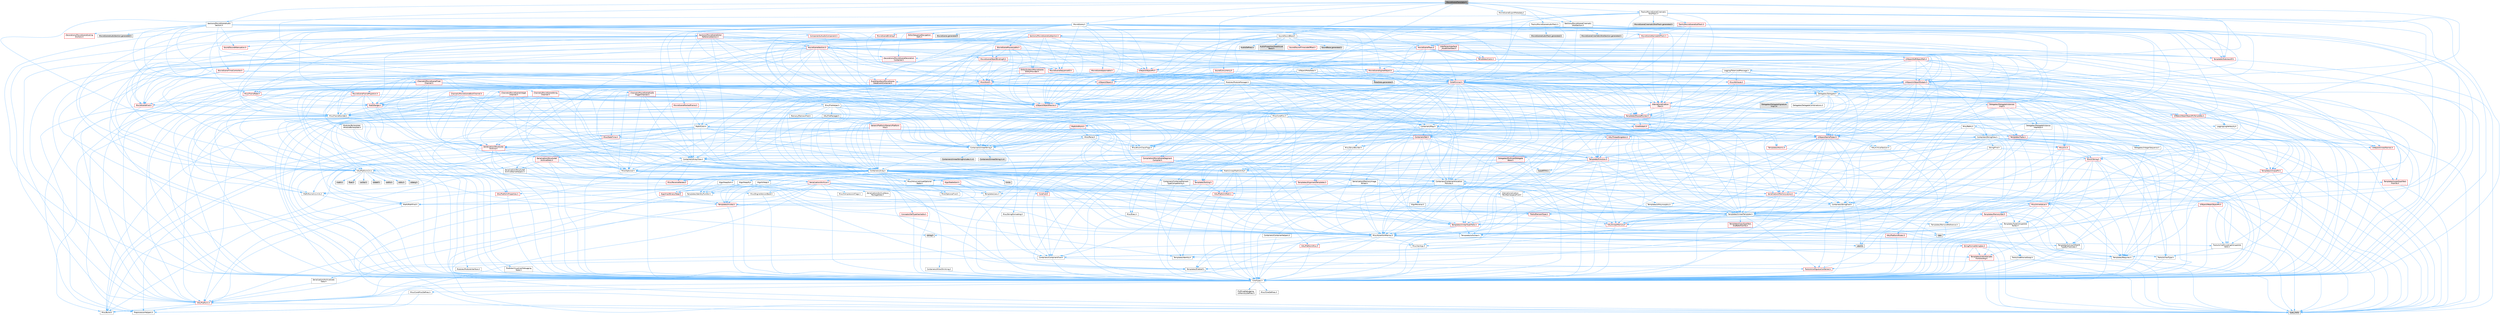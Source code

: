 digraph "MovieSceneTranslator.h"
{
 // INTERACTIVE_SVG=YES
 // LATEX_PDF_SIZE
  bgcolor="transparent";
  edge [fontname=Helvetica,fontsize=10,labelfontname=Helvetica,labelfontsize=10];
  node [fontname=Helvetica,fontsize=10,shape=box,height=0.2,width=0.4];
  Node1 [id="Node000001",label="MovieSceneTranslator.h",height=0.2,width=0.4,color="gray40", fillcolor="grey60", style="filled", fontcolor="black",tooltip=" "];
  Node1 -> Node2 [id="edge1_Node000001_Node000002",color="steelblue1",style="solid",tooltip=" "];
  Node2 [id="Node000002",label="Misc/FileHelper.h",height=0.2,width=0.4,color="grey40", fillcolor="white", style="filled",URL="$d8/dfe/FileHelper_8h.html",tooltip=" "];
  Node2 -> Node3 [id="edge2_Node000002_Node000003",color="steelblue1",style="solid",tooltip=" "];
  Node3 [id="Node000003",label="Containers/Array.h",height=0.2,width=0.4,color="grey40", fillcolor="white", style="filled",URL="$df/dd0/Array_8h.html",tooltip=" "];
  Node3 -> Node4 [id="edge3_Node000003_Node000004",color="steelblue1",style="solid",tooltip=" "];
  Node4 [id="Node000004",label="CoreTypes.h",height=0.2,width=0.4,color="grey40", fillcolor="white", style="filled",URL="$dc/dec/CoreTypes_8h.html",tooltip=" "];
  Node4 -> Node5 [id="edge4_Node000004_Node000005",color="steelblue1",style="solid",tooltip=" "];
  Node5 [id="Node000005",label="HAL/Platform.h",height=0.2,width=0.4,color="red", fillcolor="#FFF0F0", style="filled",URL="$d9/dd0/Platform_8h.html",tooltip=" "];
  Node5 -> Node6 [id="edge5_Node000005_Node000006",color="steelblue1",style="solid",tooltip=" "];
  Node6 [id="Node000006",label="Misc/Build.h",height=0.2,width=0.4,color="grey40", fillcolor="white", style="filled",URL="$d3/dbb/Build_8h.html",tooltip=" "];
  Node5 -> Node8 [id="edge6_Node000005_Node000008",color="steelblue1",style="solid",tooltip=" "];
  Node8 [id="Node000008",label="type_traits",height=0.2,width=0.4,color="grey60", fillcolor="#E0E0E0", style="filled",tooltip=" "];
  Node5 -> Node9 [id="edge7_Node000005_Node000009",color="steelblue1",style="solid",tooltip=" "];
  Node9 [id="Node000009",label="PreprocessorHelpers.h",height=0.2,width=0.4,color="grey40", fillcolor="white", style="filled",URL="$db/ddb/PreprocessorHelpers_8h.html",tooltip=" "];
  Node4 -> Node15 [id="edge8_Node000004_Node000015",color="steelblue1",style="solid",tooltip=" "];
  Node15 [id="Node000015",label="ProfilingDebugging\l/UMemoryDefines.h",height=0.2,width=0.4,color="grey40", fillcolor="white", style="filled",URL="$d2/da2/UMemoryDefines_8h.html",tooltip=" "];
  Node4 -> Node16 [id="edge9_Node000004_Node000016",color="steelblue1",style="solid",tooltip=" "];
  Node16 [id="Node000016",label="Misc/CoreMiscDefines.h",height=0.2,width=0.4,color="grey40", fillcolor="white", style="filled",URL="$da/d38/CoreMiscDefines_8h.html",tooltip=" "];
  Node16 -> Node5 [id="edge10_Node000016_Node000005",color="steelblue1",style="solid",tooltip=" "];
  Node16 -> Node9 [id="edge11_Node000016_Node000009",color="steelblue1",style="solid",tooltip=" "];
  Node4 -> Node17 [id="edge12_Node000004_Node000017",color="steelblue1",style="solid",tooltip=" "];
  Node17 [id="Node000017",label="Misc/CoreDefines.h",height=0.2,width=0.4,color="grey40", fillcolor="white", style="filled",URL="$d3/dd2/CoreDefines_8h.html",tooltip=" "];
  Node3 -> Node18 [id="edge13_Node000003_Node000018",color="steelblue1",style="solid",tooltip=" "];
  Node18 [id="Node000018",label="Misc/AssertionMacros.h",height=0.2,width=0.4,color="grey40", fillcolor="white", style="filled",URL="$d0/dfa/AssertionMacros_8h.html",tooltip=" "];
  Node18 -> Node4 [id="edge14_Node000018_Node000004",color="steelblue1",style="solid",tooltip=" "];
  Node18 -> Node5 [id="edge15_Node000018_Node000005",color="steelblue1",style="solid",tooltip=" "];
  Node18 -> Node19 [id="edge16_Node000018_Node000019",color="steelblue1",style="solid",tooltip=" "];
  Node19 [id="Node000019",label="HAL/PlatformMisc.h",height=0.2,width=0.4,color="red", fillcolor="#FFF0F0", style="filled",URL="$d0/df5/PlatformMisc_8h.html",tooltip=" "];
  Node19 -> Node4 [id="edge17_Node000019_Node000004",color="steelblue1",style="solid",tooltip=" "];
  Node18 -> Node9 [id="edge18_Node000018_Node000009",color="steelblue1",style="solid",tooltip=" "];
  Node18 -> Node55 [id="edge19_Node000018_Node000055",color="steelblue1",style="solid",tooltip=" "];
  Node55 [id="Node000055",label="Templates/EnableIf.h",height=0.2,width=0.4,color="grey40", fillcolor="white", style="filled",URL="$d7/d60/EnableIf_8h.html",tooltip=" "];
  Node55 -> Node4 [id="edge20_Node000055_Node000004",color="steelblue1",style="solid",tooltip=" "];
  Node18 -> Node56 [id="edge21_Node000018_Node000056",color="steelblue1",style="solid",tooltip=" "];
  Node56 [id="Node000056",label="Templates/IsArrayOrRefOf\lTypeByPredicate.h",height=0.2,width=0.4,color="grey40", fillcolor="white", style="filled",URL="$d6/da1/IsArrayOrRefOfTypeByPredicate_8h.html",tooltip=" "];
  Node56 -> Node4 [id="edge22_Node000056_Node000004",color="steelblue1",style="solid",tooltip=" "];
  Node18 -> Node57 [id="edge23_Node000018_Node000057",color="steelblue1",style="solid",tooltip=" "];
  Node57 [id="Node000057",label="Templates/IsValidVariadic\lFunctionArg.h",height=0.2,width=0.4,color="red", fillcolor="#FFF0F0", style="filled",URL="$d0/dc8/IsValidVariadicFunctionArg_8h.html",tooltip=" "];
  Node57 -> Node4 [id="edge24_Node000057_Node000004",color="steelblue1",style="solid",tooltip=" "];
  Node57 -> Node8 [id="edge25_Node000057_Node000008",color="steelblue1",style="solid",tooltip=" "];
  Node18 -> Node59 [id="edge26_Node000018_Node000059",color="steelblue1",style="solid",tooltip=" "];
  Node59 [id="Node000059",label="Traits/IsCharEncodingCompatible\lWith.h",height=0.2,width=0.4,color="grey40", fillcolor="white", style="filled",URL="$df/dd1/IsCharEncodingCompatibleWith_8h.html",tooltip=" "];
  Node59 -> Node8 [id="edge27_Node000059_Node000008",color="steelblue1",style="solid",tooltip=" "];
  Node59 -> Node60 [id="edge28_Node000059_Node000060",color="steelblue1",style="solid",tooltip=" "];
  Node60 [id="Node000060",label="Traits/IsCharType.h",height=0.2,width=0.4,color="grey40", fillcolor="white", style="filled",URL="$db/d51/IsCharType_8h.html",tooltip=" "];
  Node60 -> Node4 [id="edge29_Node000060_Node000004",color="steelblue1",style="solid",tooltip=" "];
  Node18 -> Node61 [id="edge30_Node000018_Node000061",color="steelblue1",style="solid",tooltip=" "];
  Node61 [id="Node000061",label="Misc/VarArgs.h",height=0.2,width=0.4,color="grey40", fillcolor="white", style="filled",URL="$d5/d6f/VarArgs_8h.html",tooltip=" "];
  Node61 -> Node4 [id="edge31_Node000061_Node000004",color="steelblue1",style="solid",tooltip=" "];
  Node18 -> Node62 [id="edge32_Node000018_Node000062",color="steelblue1",style="solid",tooltip=" "];
  Node62 [id="Node000062",label="String/FormatStringSan.h",height=0.2,width=0.4,color="red", fillcolor="#FFF0F0", style="filled",URL="$d3/d8b/FormatStringSan_8h.html",tooltip=" "];
  Node62 -> Node8 [id="edge33_Node000062_Node000008",color="steelblue1",style="solid",tooltip=" "];
  Node62 -> Node4 [id="edge34_Node000062_Node000004",color="steelblue1",style="solid",tooltip=" "];
  Node62 -> Node63 [id="edge35_Node000062_Node000063",color="steelblue1",style="solid",tooltip=" "];
  Node63 [id="Node000063",label="Templates/Requires.h",height=0.2,width=0.4,color="grey40", fillcolor="white", style="filled",URL="$dc/d96/Requires_8h.html",tooltip=" "];
  Node63 -> Node55 [id="edge36_Node000063_Node000055",color="steelblue1",style="solid",tooltip=" "];
  Node63 -> Node8 [id="edge37_Node000063_Node000008",color="steelblue1",style="solid",tooltip=" "];
  Node62 -> Node64 [id="edge38_Node000062_Node000064",color="steelblue1",style="solid",tooltip=" "];
  Node64 [id="Node000064",label="Templates/Identity.h",height=0.2,width=0.4,color="grey40", fillcolor="white", style="filled",URL="$d0/dd5/Identity_8h.html",tooltip=" "];
  Node62 -> Node57 [id="edge39_Node000062_Node000057",color="steelblue1",style="solid",tooltip=" "];
  Node62 -> Node60 [id="edge40_Node000062_Node000060",color="steelblue1",style="solid",tooltip=" "];
  Node62 -> Node27 [id="edge41_Node000062_Node000027",color="steelblue1",style="solid",tooltip=" "];
  Node27 [id="Node000027",label="Containers/ContainersFwd.h",height=0.2,width=0.4,color="grey40", fillcolor="white", style="filled",URL="$d4/d0a/ContainersFwd_8h.html",tooltip=" "];
  Node27 -> Node5 [id="edge42_Node000027_Node000005",color="steelblue1",style="solid",tooltip=" "];
  Node27 -> Node4 [id="edge43_Node000027_Node000004",color="steelblue1",style="solid",tooltip=" "];
  Node27 -> Node24 [id="edge44_Node000027_Node000024",color="steelblue1",style="solid",tooltip=" "];
  Node24 [id="Node000024",label="Traits/IsContiguousContainer.h",height=0.2,width=0.4,color="red", fillcolor="#FFF0F0", style="filled",URL="$d5/d3c/IsContiguousContainer_8h.html",tooltip=" "];
  Node24 -> Node4 [id="edge45_Node000024_Node000004",color="steelblue1",style="solid",tooltip=" "];
  Node18 -> Node68 [id="edge46_Node000018_Node000068",color="steelblue1",style="solid",tooltip=" "];
  Node68 [id="Node000068",label="atomic",height=0.2,width=0.4,color="grey60", fillcolor="#E0E0E0", style="filled",tooltip=" "];
  Node3 -> Node69 [id="edge47_Node000003_Node000069",color="steelblue1",style="solid",tooltip=" "];
  Node69 [id="Node000069",label="Misc/IntrusiveUnsetOptional\lState.h",height=0.2,width=0.4,color="grey40", fillcolor="white", style="filled",URL="$d2/d0a/IntrusiveUnsetOptionalState_8h.html",tooltip=" "];
  Node69 -> Node70 [id="edge48_Node000069_Node000070",color="steelblue1",style="solid",tooltip=" "];
  Node70 [id="Node000070",label="Misc/OptionalFwd.h",height=0.2,width=0.4,color="grey40", fillcolor="white", style="filled",URL="$dc/d50/OptionalFwd_8h.html",tooltip=" "];
  Node3 -> Node71 [id="edge49_Node000003_Node000071",color="steelblue1",style="solid",tooltip=" "];
  Node71 [id="Node000071",label="Misc/ReverseIterate.h",height=0.2,width=0.4,color="red", fillcolor="#FFF0F0", style="filled",URL="$db/de3/ReverseIterate_8h.html",tooltip=" "];
  Node71 -> Node5 [id="edge50_Node000071_Node000005",color="steelblue1",style="solid",tooltip=" "];
  Node3 -> Node73 [id="edge51_Node000003_Node000073",color="steelblue1",style="solid",tooltip=" "];
  Node73 [id="Node000073",label="HAL/UnrealMemory.h",height=0.2,width=0.4,color="red", fillcolor="#FFF0F0", style="filled",URL="$d9/d96/UnrealMemory_8h.html",tooltip=" "];
  Node73 -> Node4 [id="edge52_Node000073_Node000004",color="steelblue1",style="solid",tooltip=" "];
  Node73 -> Node93 [id="edge53_Node000073_Node000093",color="steelblue1",style="solid",tooltip=" "];
  Node93 [id="Node000093",label="Templates/IsPointer.h",height=0.2,width=0.4,color="grey40", fillcolor="white", style="filled",URL="$d7/d05/IsPointer_8h.html",tooltip=" "];
  Node93 -> Node4 [id="edge54_Node000093_Node000004",color="steelblue1",style="solid",tooltip=" "];
  Node3 -> Node94 [id="edge55_Node000003_Node000094",color="steelblue1",style="solid",tooltip=" "];
  Node94 [id="Node000094",label="Templates/UnrealTypeTraits.h",height=0.2,width=0.4,color="red", fillcolor="#FFF0F0", style="filled",URL="$d2/d2d/UnrealTypeTraits_8h.html",tooltip=" "];
  Node94 -> Node4 [id="edge56_Node000094_Node000004",color="steelblue1",style="solid",tooltip=" "];
  Node94 -> Node93 [id="edge57_Node000094_Node000093",color="steelblue1",style="solid",tooltip=" "];
  Node94 -> Node18 [id="edge58_Node000094_Node000018",color="steelblue1",style="solid",tooltip=" "];
  Node94 -> Node55 [id="edge59_Node000094_Node000055",color="steelblue1",style="solid",tooltip=" "];
  Node3 -> Node99 [id="edge60_Node000003_Node000099",color="steelblue1",style="solid",tooltip=" "];
  Node99 [id="Node000099",label="Templates/UnrealTemplate.h",height=0.2,width=0.4,color="grey40", fillcolor="white", style="filled",URL="$d4/d24/UnrealTemplate_8h.html",tooltip=" "];
  Node99 -> Node4 [id="edge61_Node000099_Node000004",color="steelblue1",style="solid",tooltip=" "];
  Node99 -> Node93 [id="edge62_Node000099_Node000093",color="steelblue1",style="solid",tooltip=" "];
  Node99 -> Node73 [id="edge63_Node000099_Node000073",color="steelblue1",style="solid",tooltip=" "];
  Node99 -> Node100 [id="edge64_Node000099_Node000100",color="steelblue1",style="solid",tooltip=" "];
  Node100 [id="Node000100",label="Templates/CopyQualifiers\lAndRefsFromTo.h",height=0.2,width=0.4,color="red", fillcolor="#FFF0F0", style="filled",URL="$d3/db3/CopyQualifiersAndRefsFromTo_8h.html",tooltip=" "];
  Node99 -> Node94 [id="edge65_Node000099_Node000094",color="steelblue1",style="solid",tooltip=" "];
  Node99 -> Node102 [id="edge66_Node000099_Node000102",color="steelblue1",style="solid",tooltip=" "];
  Node102 [id="Node000102",label="Templates/RemoveReference.h",height=0.2,width=0.4,color="grey40", fillcolor="white", style="filled",URL="$da/dbe/RemoveReference_8h.html",tooltip=" "];
  Node102 -> Node4 [id="edge67_Node000102_Node000004",color="steelblue1",style="solid",tooltip=" "];
  Node99 -> Node63 [id="edge68_Node000099_Node000063",color="steelblue1",style="solid",tooltip=" "];
  Node99 -> Node103 [id="edge69_Node000099_Node000103",color="steelblue1",style="solid",tooltip=" "];
  Node103 [id="Node000103",label="Templates/TypeCompatible\lBytes.h",height=0.2,width=0.4,color="grey40", fillcolor="white", style="filled",URL="$df/d0a/TypeCompatibleBytes_8h.html",tooltip=" "];
  Node103 -> Node4 [id="edge70_Node000103_Node000004",color="steelblue1",style="solid",tooltip=" "];
  Node103 -> Node40 [id="edge71_Node000103_Node000040",color="steelblue1",style="solid",tooltip=" "];
  Node40 [id="Node000040",label="string.h",height=0.2,width=0.4,color="grey60", fillcolor="#E0E0E0", style="filled",tooltip=" "];
  Node103 -> Node32 [id="edge72_Node000103_Node000032",color="steelblue1",style="solid",tooltip=" "];
  Node32 [id="Node000032",label="new",height=0.2,width=0.4,color="grey60", fillcolor="#E0E0E0", style="filled",tooltip=" "];
  Node103 -> Node8 [id="edge73_Node000103_Node000008",color="steelblue1",style="solid",tooltip=" "];
  Node99 -> Node64 [id="edge74_Node000099_Node000064",color="steelblue1",style="solid",tooltip=" "];
  Node99 -> Node24 [id="edge75_Node000099_Node000024",color="steelblue1",style="solid",tooltip=" "];
  Node99 -> Node104 [id="edge76_Node000099_Node000104",color="steelblue1",style="solid",tooltip=" "];
  Node104 [id="Node000104",label="Traits/UseBitwiseSwap.h",height=0.2,width=0.4,color="grey40", fillcolor="white", style="filled",URL="$db/df3/UseBitwiseSwap_8h.html",tooltip=" "];
  Node104 -> Node4 [id="edge77_Node000104_Node000004",color="steelblue1",style="solid",tooltip=" "];
  Node104 -> Node8 [id="edge78_Node000104_Node000008",color="steelblue1",style="solid",tooltip=" "];
  Node99 -> Node8 [id="edge79_Node000099_Node000008",color="steelblue1",style="solid",tooltip=" "];
  Node3 -> Node105 [id="edge80_Node000003_Node000105",color="steelblue1",style="solid",tooltip=" "];
  Node105 [id="Node000105",label="Containers/AllowShrinking.h",height=0.2,width=0.4,color="grey40", fillcolor="white", style="filled",URL="$d7/d1a/AllowShrinking_8h.html",tooltip=" "];
  Node105 -> Node4 [id="edge81_Node000105_Node000004",color="steelblue1",style="solid",tooltip=" "];
  Node3 -> Node106 [id="edge82_Node000003_Node000106",color="steelblue1",style="solid",tooltip=" "];
  Node106 [id="Node000106",label="Containers/ContainerAllocation\lPolicies.h",height=0.2,width=0.4,color="grey40", fillcolor="white", style="filled",URL="$d7/dff/ContainerAllocationPolicies_8h.html",tooltip=" "];
  Node106 -> Node4 [id="edge83_Node000106_Node000004",color="steelblue1",style="solid",tooltip=" "];
  Node106 -> Node107 [id="edge84_Node000106_Node000107",color="steelblue1",style="solid",tooltip=" "];
  Node107 [id="Node000107",label="Containers/ContainerHelpers.h",height=0.2,width=0.4,color="grey40", fillcolor="white", style="filled",URL="$d7/d33/ContainerHelpers_8h.html",tooltip=" "];
  Node107 -> Node4 [id="edge85_Node000107_Node000004",color="steelblue1",style="solid",tooltip=" "];
  Node106 -> Node106 [id="edge86_Node000106_Node000106",color="steelblue1",style="solid",tooltip=" "];
  Node106 -> Node108 [id="edge87_Node000106_Node000108",color="steelblue1",style="solid",tooltip=" "];
  Node108 [id="Node000108",label="HAL/PlatformMath.h",height=0.2,width=0.4,color="red", fillcolor="#FFF0F0", style="filled",URL="$dc/d53/PlatformMath_8h.html",tooltip=" "];
  Node108 -> Node4 [id="edge88_Node000108_Node000004",color="steelblue1",style="solid",tooltip=" "];
  Node106 -> Node73 [id="edge89_Node000106_Node000073",color="steelblue1",style="solid",tooltip=" "];
  Node106 -> Node41 [id="edge90_Node000106_Node000041",color="steelblue1",style="solid",tooltip=" "];
  Node41 [id="Node000041",label="Math/NumericLimits.h",height=0.2,width=0.4,color="grey40", fillcolor="white", style="filled",URL="$df/d1b/NumericLimits_8h.html",tooltip=" "];
  Node41 -> Node4 [id="edge91_Node000041_Node000004",color="steelblue1",style="solid",tooltip=" "];
  Node106 -> Node18 [id="edge92_Node000106_Node000018",color="steelblue1",style="solid",tooltip=" "];
  Node106 -> Node116 [id="edge93_Node000106_Node000116",color="steelblue1",style="solid",tooltip=" "];
  Node116 [id="Node000116",label="Templates/IsPolymorphic.h",height=0.2,width=0.4,color="grey40", fillcolor="white", style="filled",URL="$dc/d20/IsPolymorphic_8h.html",tooltip=" "];
  Node106 -> Node117 [id="edge94_Node000106_Node000117",color="steelblue1",style="solid",tooltip=" "];
  Node117 [id="Node000117",label="Templates/MemoryOps.h",height=0.2,width=0.4,color="red", fillcolor="#FFF0F0", style="filled",URL="$db/dea/MemoryOps_8h.html",tooltip=" "];
  Node117 -> Node4 [id="edge95_Node000117_Node000004",color="steelblue1",style="solid",tooltip=" "];
  Node117 -> Node73 [id="edge96_Node000117_Node000073",color="steelblue1",style="solid",tooltip=" "];
  Node117 -> Node63 [id="edge97_Node000117_Node000063",color="steelblue1",style="solid",tooltip=" "];
  Node117 -> Node94 [id="edge98_Node000117_Node000094",color="steelblue1",style="solid",tooltip=" "];
  Node117 -> Node104 [id="edge99_Node000117_Node000104",color="steelblue1",style="solid",tooltip=" "];
  Node117 -> Node32 [id="edge100_Node000117_Node000032",color="steelblue1",style="solid",tooltip=" "];
  Node117 -> Node8 [id="edge101_Node000117_Node000008",color="steelblue1",style="solid",tooltip=" "];
  Node106 -> Node103 [id="edge102_Node000106_Node000103",color="steelblue1",style="solid",tooltip=" "];
  Node106 -> Node8 [id="edge103_Node000106_Node000008",color="steelblue1",style="solid",tooltip=" "];
  Node3 -> Node118 [id="edge104_Node000003_Node000118",color="steelblue1",style="solid",tooltip=" "];
  Node118 [id="Node000118",label="Containers/ContainerElement\lTypeCompatibility.h",height=0.2,width=0.4,color="grey40", fillcolor="white", style="filled",URL="$df/ddf/ContainerElementTypeCompatibility_8h.html",tooltip=" "];
  Node118 -> Node4 [id="edge105_Node000118_Node000004",color="steelblue1",style="solid",tooltip=" "];
  Node118 -> Node94 [id="edge106_Node000118_Node000094",color="steelblue1",style="solid",tooltip=" "];
  Node3 -> Node119 [id="edge107_Node000003_Node000119",color="steelblue1",style="solid",tooltip=" "];
  Node119 [id="Node000119",label="Serialization/Archive.h",height=0.2,width=0.4,color="red", fillcolor="#FFF0F0", style="filled",URL="$d7/d3b/Archive_8h.html",tooltip=" "];
  Node119 -> Node26 [id="edge108_Node000119_Node000026",color="steelblue1",style="solid",tooltip=" "];
  Node26 [id="Node000026",label="CoreFwd.h",height=0.2,width=0.4,color="red", fillcolor="#FFF0F0", style="filled",URL="$d1/d1e/CoreFwd_8h.html",tooltip=" "];
  Node26 -> Node4 [id="edge109_Node000026_Node000004",color="steelblue1",style="solid",tooltip=" "];
  Node26 -> Node27 [id="edge110_Node000026_Node000027",color="steelblue1",style="solid",tooltip=" "];
  Node26 -> Node28 [id="edge111_Node000026_Node000028",color="steelblue1",style="solid",tooltip=" "];
  Node28 [id="Node000028",label="Math/MathFwd.h",height=0.2,width=0.4,color="grey40", fillcolor="white", style="filled",URL="$d2/d10/MathFwd_8h.html",tooltip=" "];
  Node28 -> Node5 [id="edge112_Node000028_Node000005",color="steelblue1",style="solid",tooltip=" "];
  Node119 -> Node4 [id="edge113_Node000119_Node000004",color="steelblue1",style="solid",tooltip=" "];
  Node119 -> Node120 [id="edge114_Node000119_Node000120",color="steelblue1",style="solid",tooltip=" "];
  Node120 [id="Node000120",label="HAL/PlatformProperties.h",height=0.2,width=0.4,color="red", fillcolor="#FFF0F0", style="filled",URL="$d9/db0/PlatformProperties_8h.html",tooltip=" "];
  Node120 -> Node4 [id="edge115_Node000120_Node000004",color="steelblue1",style="solid",tooltip=" "];
  Node119 -> Node123 [id="edge116_Node000119_Node000123",color="steelblue1",style="solid",tooltip=" "];
  Node123 [id="Node000123",label="Internationalization\l/TextNamespaceFwd.h",height=0.2,width=0.4,color="grey40", fillcolor="white", style="filled",URL="$d8/d97/TextNamespaceFwd_8h.html",tooltip=" "];
  Node123 -> Node4 [id="edge117_Node000123_Node000004",color="steelblue1",style="solid",tooltip=" "];
  Node119 -> Node28 [id="edge118_Node000119_Node000028",color="steelblue1",style="solid",tooltip=" "];
  Node119 -> Node18 [id="edge119_Node000119_Node000018",color="steelblue1",style="solid",tooltip=" "];
  Node119 -> Node6 [id="edge120_Node000119_Node000006",color="steelblue1",style="solid",tooltip=" "];
  Node119 -> Node42 [id="edge121_Node000119_Node000042",color="steelblue1",style="solid",tooltip=" "];
  Node42 [id="Node000042",label="Misc/CompressionFlags.h",height=0.2,width=0.4,color="grey40", fillcolor="white", style="filled",URL="$d9/d76/CompressionFlags_8h.html",tooltip=" "];
  Node119 -> Node124 [id="edge122_Node000119_Node000124",color="steelblue1",style="solid",tooltip=" "];
  Node124 [id="Node000124",label="Misc/EngineVersionBase.h",height=0.2,width=0.4,color="grey40", fillcolor="white", style="filled",URL="$d5/d2b/EngineVersionBase_8h.html",tooltip=" "];
  Node124 -> Node4 [id="edge123_Node000124_Node000004",color="steelblue1",style="solid",tooltip=" "];
  Node119 -> Node61 [id="edge124_Node000119_Node000061",color="steelblue1",style="solid",tooltip=" "];
  Node119 -> Node125 [id="edge125_Node000119_Node000125",color="steelblue1",style="solid",tooltip=" "];
  Node125 [id="Node000125",label="Serialization/ArchiveCook\lData.h",height=0.2,width=0.4,color="grey40", fillcolor="white", style="filled",URL="$dc/db6/ArchiveCookData_8h.html",tooltip=" "];
  Node125 -> Node5 [id="edge126_Node000125_Node000005",color="steelblue1",style="solid",tooltip=" "];
  Node119 -> Node126 [id="edge127_Node000119_Node000126",color="steelblue1",style="solid",tooltip=" "];
  Node126 [id="Node000126",label="Serialization/ArchiveSave\lPackageData.h",height=0.2,width=0.4,color="grey40", fillcolor="white", style="filled",URL="$d1/d37/ArchiveSavePackageData_8h.html",tooltip=" "];
  Node119 -> Node55 [id="edge128_Node000119_Node000055",color="steelblue1",style="solid",tooltip=" "];
  Node119 -> Node56 [id="edge129_Node000119_Node000056",color="steelblue1",style="solid",tooltip=" "];
  Node119 -> Node57 [id="edge130_Node000119_Node000057",color="steelblue1",style="solid",tooltip=" "];
  Node119 -> Node99 [id="edge131_Node000119_Node000099",color="steelblue1",style="solid",tooltip=" "];
  Node119 -> Node59 [id="edge132_Node000119_Node000059",color="steelblue1",style="solid",tooltip=" "];
  Node3 -> Node129 [id="edge133_Node000003_Node000129",color="steelblue1",style="solid",tooltip=" "];
  Node129 [id="Node000129",label="Serialization/MemoryImage\lWriter.h",height=0.2,width=0.4,color="grey40", fillcolor="white", style="filled",URL="$d0/d08/MemoryImageWriter_8h.html",tooltip=" "];
  Node129 -> Node4 [id="edge134_Node000129_Node000004",color="steelblue1",style="solid",tooltip=" "];
  Node129 -> Node130 [id="edge135_Node000129_Node000130",color="steelblue1",style="solid",tooltip=" "];
  Node130 [id="Node000130",label="Serialization/MemoryLayout.h",height=0.2,width=0.4,color="red", fillcolor="#FFF0F0", style="filled",URL="$d7/d66/MemoryLayout_8h.html",tooltip=" "];
  Node130 -> Node21 [id="edge136_Node000130_Node000021",color="steelblue1",style="solid",tooltip=" "];
  Node21 [id="Node000021",label="Containers/StringFwd.h",height=0.2,width=0.4,color="grey40", fillcolor="white", style="filled",URL="$df/d37/StringFwd_8h.html",tooltip=" "];
  Node21 -> Node4 [id="edge137_Node000021_Node000004",color="steelblue1",style="solid",tooltip=" "];
  Node21 -> Node22 [id="edge138_Node000021_Node000022",color="steelblue1",style="solid",tooltip=" "];
  Node22 [id="Node000022",label="Traits/ElementType.h",height=0.2,width=0.4,color="red", fillcolor="#FFF0F0", style="filled",URL="$d5/d4f/ElementType_8h.html",tooltip=" "];
  Node22 -> Node5 [id="edge139_Node000022_Node000005",color="steelblue1",style="solid",tooltip=" "];
  Node22 -> Node8 [id="edge140_Node000022_Node000008",color="steelblue1",style="solid",tooltip=" "];
  Node21 -> Node24 [id="edge141_Node000021_Node000024",color="steelblue1",style="solid",tooltip=" "];
  Node130 -> Node73 [id="edge142_Node000130_Node000073",color="steelblue1",style="solid",tooltip=" "];
  Node130 -> Node55 [id="edge143_Node000130_Node000055",color="steelblue1",style="solid",tooltip=" "];
  Node130 -> Node116 [id="edge144_Node000130_Node000116",color="steelblue1",style="solid",tooltip=" "];
  Node130 -> Node99 [id="edge145_Node000130_Node000099",color="steelblue1",style="solid",tooltip=" "];
  Node3 -> Node143 [id="edge146_Node000003_Node000143",color="steelblue1",style="solid",tooltip=" "];
  Node143 [id="Node000143",label="Algo/Heapify.h",height=0.2,width=0.4,color="grey40", fillcolor="white", style="filled",URL="$d0/d2a/Heapify_8h.html",tooltip=" "];
  Node143 -> Node144 [id="edge147_Node000143_Node000144",color="steelblue1",style="solid",tooltip=" "];
  Node144 [id="Node000144",label="Algo/Impl/BinaryHeap.h",height=0.2,width=0.4,color="red", fillcolor="#FFF0F0", style="filled",URL="$d7/da3/Algo_2Impl_2BinaryHeap_8h.html",tooltip=" "];
  Node144 -> Node145 [id="edge148_Node000144_Node000145",color="steelblue1",style="solid",tooltip=" "];
  Node145 [id="Node000145",label="Templates/Invoke.h",height=0.2,width=0.4,color="red", fillcolor="#FFF0F0", style="filled",URL="$d7/deb/Invoke_8h.html",tooltip=" "];
  Node145 -> Node4 [id="edge149_Node000145_Node000004",color="steelblue1",style="solid",tooltip=" "];
  Node145 -> Node99 [id="edge150_Node000145_Node000099",color="steelblue1",style="solid",tooltip=" "];
  Node145 -> Node8 [id="edge151_Node000145_Node000008",color="steelblue1",style="solid",tooltip=" "];
  Node144 -> Node8 [id="edge152_Node000144_Node000008",color="steelblue1",style="solid",tooltip=" "];
  Node143 -> Node149 [id="edge153_Node000143_Node000149",color="steelblue1",style="solid",tooltip=" "];
  Node149 [id="Node000149",label="Templates/IdentityFunctor.h",height=0.2,width=0.4,color="grey40", fillcolor="white", style="filled",URL="$d7/d2e/IdentityFunctor_8h.html",tooltip=" "];
  Node149 -> Node5 [id="edge154_Node000149_Node000005",color="steelblue1",style="solid",tooltip=" "];
  Node143 -> Node145 [id="edge155_Node000143_Node000145",color="steelblue1",style="solid",tooltip=" "];
  Node143 -> Node150 [id="edge156_Node000143_Node000150",color="steelblue1",style="solid",tooltip=" "];
  Node150 [id="Node000150",label="Templates/Less.h",height=0.2,width=0.4,color="grey40", fillcolor="white", style="filled",URL="$de/dc8/Less_8h.html",tooltip=" "];
  Node150 -> Node4 [id="edge157_Node000150_Node000004",color="steelblue1",style="solid",tooltip=" "];
  Node150 -> Node99 [id="edge158_Node000150_Node000099",color="steelblue1",style="solid",tooltip=" "];
  Node143 -> Node99 [id="edge159_Node000143_Node000099",color="steelblue1",style="solid",tooltip=" "];
  Node3 -> Node151 [id="edge160_Node000003_Node000151",color="steelblue1",style="solid",tooltip=" "];
  Node151 [id="Node000151",label="Algo/HeapSort.h",height=0.2,width=0.4,color="grey40", fillcolor="white", style="filled",URL="$d3/d92/HeapSort_8h.html",tooltip=" "];
  Node151 -> Node144 [id="edge161_Node000151_Node000144",color="steelblue1",style="solid",tooltip=" "];
  Node151 -> Node149 [id="edge162_Node000151_Node000149",color="steelblue1",style="solid",tooltip=" "];
  Node151 -> Node150 [id="edge163_Node000151_Node000150",color="steelblue1",style="solid",tooltip=" "];
  Node151 -> Node99 [id="edge164_Node000151_Node000099",color="steelblue1",style="solid",tooltip=" "];
  Node3 -> Node152 [id="edge165_Node000003_Node000152",color="steelblue1",style="solid",tooltip=" "];
  Node152 [id="Node000152",label="Algo/IsHeap.h",height=0.2,width=0.4,color="grey40", fillcolor="white", style="filled",URL="$de/d32/IsHeap_8h.html",tooltip=" "];
  Node152 -> Node144 [id="edge166_Node000152_Node000144",color="steelblue1",style="solid",tooltip=" "];
  Node152 -> Node149 [id="edge167_Node000152_Node000149",color="steelblue1",style="solid",tooltip=" "];
  Node152 -> Node145 [id="edge168_Node000152_Node000145",color="steelblue1",style="solid",tooltip=" "];
  Node152 -> Node150 [id="edge169_Node000152_Node000150",color="steelblue1",style="solid",tooltip=" "];
  Node152 -> Node99 [id="edge170_Node000152_Node000099",color="steelblue1",style="solid",tooltip=" "];
  Node3 -> Node144 [id="edge171_Node000003_Node000144",color="steelblue1",style="solid",tooltip=" "];
  Node3 -> Node153 [id="edge172_Node000003_Node000153",color="steelblue1",style="solid",tooltip=" "];
  Node153 [id="Node000153",label="Algo/StableSort.h",height=0.2,width=0.4,color="red", fillcolor="#FFF0F0", style="filled",URL="$d7/d3c/StableSort_8h.html",tooltip=" "];
  Node153 -> Node149 [id="edge173_Node000153_Node000149",color="steelblue1",style="solid",tooltip=" "];
  Node153 -> Node145 [id="edge174_Node000153_Node000145",color="steelblue1",style="solid",tooltip=" "];
  Node153 -> Node150 [id="edge175_Node000153_Node000150",color="steelblue1",style="solid",tooltip=" "];
  Node153 -> Node99 [id="edge176_Node000153_Node000099",color="steelblue1",style="solid",tooltip=" "];
  Node3 -> Node156 [id="edge177_Node000003_Node000156",color="steelblue1",style="solid",tooltip=" "];
  Node156 [id="Node000156",label="Concepts/GetTypeHashable.h",height=0.2,width=0.4,color="red", fillcolor="#FFF0F0", style="filled",URL="$d3/da2/GetTypeHashable_8h.html",tooltip=" "];
  Node156 -> Node4 [id="edge178_Node000156_Node000004",color="steelblue1",style="solid",tooltip=" "];
  Node3 -> Node149 [id="edge179_Node000003_Node000149",color="steelblue1",style="solid",tooltip=" "];
  Node3 -> Node145 [id="edge180_Node000003_Node000145",color="steelblue1",style="solid",tooltip=" "];
  Node3 -> Node150 [id="edge181_Node000003_Node000150",color="steelblue1",style="solid",tooltip=" "];
  Node3 -> Node157 [id="edge182_Node000003_Node000157",color="steelblue1",style="solid",tooltip=" "];
  Node157 [id="Node000157",label="Templates/LosesQualifiers\lFromTo.h",height=0.2,width=0.4,color="red", fillcolor="#FFF0F0", style="filled",URL="$d2/db3/LosesQualifiersFromTo_8h.html",tooltip=" "];
  Node157 -> Node8 [id="edge183_Node000157_Node000008",color="steelblue1",style="solid",tooltip=" "];
  Node3 -> Node63 [id="edge184_Node000003_Node000063",color="steelblue1",style="solid",tooltip=" "];
  Node3 -> Node158 [id="edge185_Node000003_Node000158",color="steelblue1",style="solid",tooltip=" "];
  Node158 [id="Node000158",label="Templates/Sorting.h",height=0.2,width=0.4,color="red", fillcolor="#FFF0F0", style="filled",URL="$d3/d9e/Sorting_8h.html",tooltip=" "];
  Node158 -> Node4 [id="edge186_Node000158_Node000004",color="steelblue1",style="solid",tooltip=" "];
  Node158 -> Node108 [id="edge187_Node000158_Node000108",color="steelblue1",style="solid",tooltip=" "];
  Node158 -> Node150 [id="edge188_Node000158_Node000150",color="steelblue1",style="solid",tooltip=" "];
  Node3 -> Node162 [id="edge189_Node000003_Node000162",color="steelblue1",style="solid",tooltip=" "];
  Node162 [id="Node000162",label="Templates/AlignmentTemplates.h",height=0.2,width=0.4,color="red", fillcolor="#FFF0F0", style="filled",URL="$dd/d32/AlignmentTemplates_8h.html",tooltip=" "];
  Node162 -> Node4 [id="edge190_Node000162_Node000004",color="steelblue1",style="solid",tooltip=" "];
  Node162 -> Node93 [id="edge191_Node000162_Node000093",color="steelblue1",style="solid",tooltip=" "];
  Node3 -> Node22 [id="edge192_Node000003_Node000022",color="steelblue1",style="solid",tooltip=" "];
  Node3 -> Node114 [id="edge193_Node000003_Node000114",color="steelblue1",style="solid",tooltip=" "];
  Node114 [id="Node000114",label="limits",height=0.2,width=0.4,color="grey60", fillcolor="#E0E0E0", style="filled",tooltip=" "];
  Node3 -> Node8 [id="edge194_Node000003_Node000008",color="steelblue1",style="solid",tooltip=" "];
  Node2 -> Node163 [id="edge195_Node000002_Node000163",color="steelblue1",style="solid",tooltip=" "];
  Node163 [id="Node000163",label="Containers/ArrayView.h",height=0.2,width=0.4,color="grey40", fillcolor="white", style="filled",URL="$d7/df4/ArrayView_8h.html",tooltip=" "];
  Node163 -> Node4 [id="edge196_Node000163_Node000004",color="steelblue1",style="solid",tooltip=" "];
  Node163 -> Node27 [id="edge197_Node000163_Node000027",color="steelblue1",style="solid",tooltip=" "];
  Node163 -> Node18 [id="edge198_Node000163_Node000018",color="steelblue1",style="solid",tooltip=" "];
  Node163 -> Node71 [id="edge199_Node000163_Node000071",color="steelblue1",style="solid",tooltip=" "];
  Node163 -> Node69 [id="edge200_Node000163_Node000069",color="steelblue1",style="solid",tooltip=" "];
  Node163 -> Node145 [id="edge201_Node000163_Node000145",color="steelblue1",style="solid",tooltip=" "];
  Node163 -> Node94 [id="edge202_Node000163_Node000094",color="steelblue1",style="solid",tooltip=" "];
  Node163 -> Node22 [id="edge203_Node000163_Node000022",color="steelblue1",style="solid",tooltip=" "];
  Node163 -> Node3 [id="edge204_Node000163_Node000003",color="steelblue1",style="solid",tooltip=" "];
  Node163 -> Node161 [id="edge205_Node000163_Node000161",color="steelblue1",style="solid",tooltip=" "];
  Node161 [id="Node000161",label="Math/UnrealMathUtility.h",height=0.2,width=0.4,color="grey40", fillcolor="white", style="filled",URL="$db/db8/UnrealMathUtility_8h.html",tooltip=" "];
  Node161 -> Node4 [id="edge206_Node000161_Node000004",color="steelblue1",style="solid",tooltip=" "];
  Node161 -> Node18 [id="edge207_Node000161_Node000018",color="steelblue1",style="solid",tooltip=" "];
  Node161 -> Node108 [id="edge208_Node000161_Node000108",color="steelblue1",style="solid",tooltip=" "];
  Node161 -> Node28 [id="edge209_Node000161_Node000028",color="steelblue1",style="solid",tooltip=" "];
  Node161 -> Node64 [id="edge210_Node000161_Node000064",color="steelblue1",style="solid",tooltip=" "];
  Node161 -> Node63 [id="edge211_Node000161_Node000063",color="steelblue1",style="solid",tooltip=" "];
  Node163 -> Node8 [id="edge212_Node000163_Node000008",color="steelblue1",style="solid",tooltip=" "];
  Node2 -> Node27 [id="edge213_Node000002_Node000027",color="steelblue1",style="solid",tooltip=" "];
  Node2 -> Node21 [id="edge214_Node000002_Node000021",color="steelblue1",style="solid",tooltip=" "];
  Node2 -> Node164 [id="edge215_Node000002_Node000164",color="steelblue1",style="solid",tooltip=" "];
  Node164 [id="Node000164",label="Containers/StringView.h",height=0.2,width=0.4,color="grey40", fillcolor="white", style="filled",URL="$dd/dea/StringView_8h.html",tooltip=" "];
  Node164 -> Node4 [id="edge216_Node000164_Node000004",color="steelblue1",style="solid",tooltip=" "];
  Node164 -> Node21 [id="edge217_Node000164_Node000021",color="steelblue1",style="solid",tooltip=" "];
  Node164 -> Node73 [id="edge218_Node000164_Node000073",color="steelblue1",style="solid",tooltip=" "];
  Node164 -> Node41 [id="edge219_Node000164_Node000041",color="steelblue1",style="solid",tooltip=" "];
  Node164 -> Node161 [id="edge220_Node000164_Node000161",color="steelblue1",style="solid",tooltip=" "];
  Node164 -> Node135 [id="edge221_Node000164_Node000135",color="steelblue1",style="solid",tooltip=" "];
  Node135 [id="Node000135",label="Misc/Crc.h",height=0.2,width=0.4,color="red", fillcolor="#FFF0F0", style="filled",URL="$d4/dd2/Crc_8h.html",tooltip=" "];
  Node135 -> Node4 [id="edge222_Node000135_Node000004",color="steelblue1",style="solid",tooltip=" "];
  Node135 -> Node18 [id="edge223_Node000135_Node000018",color="steelblue1",style="solid",tooltip=" "];
  Node135 -> Node136 [id="edge224_Node000135_Node000136",color="steelblue1",style="solid",tooltip=" "];
  Node136 [id="Node000136",label="Misc/CString.h",height=0.2,width=0.4,color="red", fillcolor="#FFF0F0", style="filled",URL="$d2/d49/CString_8h.html",tooltip=" "];
  Node136 -> Node4 [id="edge225_Node000136_Node000004",color="steelblue1",style="solid",tooltip=" "];
  Node136 -> Node31 [id="edge226_Node000136_Node000031",color="steelblue1",style="solid",tooltip=" "];
  Node31 [id="Node000031",label="HAL/PlatformCrt.h",height=0.2,width=0.4,color="grey40", fillcolor="white", style="filled",URL="$d8/d75/PlatformCrt_8h.html",tooltip=" "];
  Node31 -> Node32 [id="edge227_Node000031_Node000032",color="steelblue1",style="solid",tooltip=" "];
  Node31 -> Node33 [id="edge228_Node000031_Node000033",color="steelblue1",style="solid",tooltip=" "];
  Node33 [id="Node000033",label="wchar.h",height=0.2,width=0.4,color="grey60", fillcolor="#E0E0E0", style="filled",tooltip=" "];
  Node31 -> Node34 [id="edge229_Node000031_Node000034",color="steelblue1",style="solid",tooltip=" "];
  Node34 [id="Node000034",label="stddef.h",height=0.2,width=0.4,color="grey60", fillcolor="#E0E0E0", style="filled",tooltip=" "];
  Node31 -> Node35 [id="edge230_Node000031_Node000035",color="steelblue1",style="solid",tooltip=" "];
  Node35 [id="Node000035",label="stdlib.h",height=0.2,width=0.4,color="grey60", fillcolor="#E0E0E0", style="filled",tooltip=" "];
  Node31 -> Node36 [id="edge231_Node000031_Node000036",color="steelblue1",style="solid",tooltip=" "];
  Node36 [id="Node000036",label="stdio.h",height=0.2,width=0.4,color="grey60", fillcolor="#E0E0E0", style="filled",tooltip=" "];
  Node31 -> Node37 [id="edge232_Node000031_Node000037",color="steelblue1",style="solid",tooltip=" "];
  Node37 [id="Node000037",label="stdarg.h",height=0.2,width=0.4,color="grey60", fillcolor="#E0E0E0", style="filled",tooltip=" "];
  Node31 -> Node38 [id="edge233_Node000031_Node000038",color="steelblue1",style="solid",tooltip=" "];
  Node38 [id="Node000038",label="math.h",height=0.2,width=0.4,color="grey60", fillcolor="#E0E0E0", style="filled",tooltip=" "];
  Node31 -> Node39 [id="edge234_Node000031_Node000039",color="steelblue1",style="solid",tooltip=" "];
  Node39 [id="Node000039",label="float.h",height=0.2,width=0.4,color="grey60", fillcolor="#E0E0E0", style="filled",tooltip=" "];
  Node31 -> Node40 [id="edge235_Node000031_Node000040",color="steelblue1",style="solid",tooltip=" "];
  Node136 -> Node18 [id="edge236_Node000136_Node000018",color="steelblue1",style="solid",tooltip=" "];
  Node136 -> Node61 [id="edge237_Node000136_Node000061",color="steelblue1",style="solid",tooltip=" "];
  Node136 -> Node56 [id="edge238_Node000136_Node000056",color="steelblue1",style="solid",tooltip=" "];
  Node136 -> Node57 [id="edge239_Node000136_Node000057",color="steelblue1",style="solid",tooltip=" "];
  Node136 -> Node59 [id="edge240_Node000136_Node000059",color="steelblue1",style="solid",tooltip=" "];
  Node135 -> Node94 [id="edge241_Node000135_Node000094",color="steelblue1",style="solid",tooltip=" "];
  Node135 -> Node60 [id="edge242_Node000135_Node000060",color="steelblue1",style="solid",tooltip=" "];
  Node164 -> Node136 [id="edge243_Node000164_Node000136",color="steelblue1",style="solid",tooltip=" "];
  Node164 -> Node71 [id="edge244_Node000164_Node000071",color="steelblue1",style="solid",tooltip=" "];
  Node164 -> Node165 [id="edge245_Node000164_Node000165",color="steelblue1",style="solid",tooltip=" "];
  Node165 [id="Node000165",label="String/Find.h",height=0.2,width=0.4,color="grey40", fillcolor="white", style="filled",URL="$d7/dda/String_2Find_8h.html",tooltip=" "];
  Node165 -> Node163 [id="edge246_Node000165_Node000163",color="steelblue1",style="solid",tooltip=" "];
  Node165 -> Node27 [id="edge247_Node000165_Node000027",color="steelblue1",style="solid",tooltip=" "];
  Node165 -> Node21 [id="edge248_Node000165_Node000021",color="steelblue1",style="solid",tooltip=" "];
  Node165 -> Node4 [id="edge249_Node000165_Node000004",color="steelblue1",style="solid",tooltip=" "];
  Node165 -> Node136 [id="edge250_Node000165_Node000136",color="steelblue1",style="solid",tooltip=" "];
  Node164 -> Node63 [id="edge251_Node000164_Node000063",color="steelblue1",style="solid",tooltip=" "];
  Node164 -> Node99 [id="edge252_Node000164_Node000099",color="steelblue1",style="solid",tooltip=" "];
  Node164 -> Node22 [id="edge253_Node000164_Node000022",color="steelblue1",style="solid",tooltip=" "];
  Node164 -> Node59 [id="edge254_Node000164_Node000059",color="steelblue1",style="solid",tooltip=" "];
  Node164 -> Node60 [id="edge255_Node000164_Node000060",color="steelblue1",style="solid",tooltip=" "];
  Node164 -> Node24 [id="edge256_Node000164_Node000024",color="steelblue1",style="solid",tooltip=" "];
  Node164 -> Node8 [id="edge257_Node000164_Node000008",color="steelblue1",style="solid",tooltip=" "];
  Node2 -> Node166 [id="edge258_Node000002_Node000166",color="steelblue1",style="solid",tooltip=" "];
  Node166 [id="Node000166",label="Containers/UnrealString.h",height=0.2,width=0.4,color="grey40", fillcolor="white", style="filled",URL="$d5/dba/UnrealString_8h.html",tooltip=" "];
  Node166 -> Node167 [id="edge259_Node000166_Node000167",color="steelblue1",style="solid",tooltip=" "];
  Node167 [id="Node000167",label="Containers/UnrealStringIncludes.h.inl",height=0.2,width=0.4,color="grey60", fillcolor="#E0E0E0", style="filled",tooltip=" "];
  Node166 -> Node168 [id="edge260_Node000166_Node000168",color="steelblue1",style="solid",tooltip=" "];
  Node168 [id="Node000168",label="Containers/UnrealString.h.inl",height=0.2,width=0.4,color="grey60", fillcolor="#E0E0E0", style="filled",tooltip=" "];
  Node166 -> Node169 [id="edge261_Node000166_Node000169",color="steelblue1",style="solid",tooltip=" "];
  Node169 [id="Node000169",label="Misc/StringFormatArg.h",height=0.2,width=0.4,color="grey40", fillcolor="white", style="filled",URL="$d2/d16/StringFormatArg_8h.html",tooltip=" "];
  Node169 -> Node27 [id="edge262_Node000169_Node000027",color="steelblue1",style="solid",tooltip=" "];
  Node2 -> Node4 [id="edge263_Node000002_Node000004",color="steelblue1",style="solid",tooltip=" "];
  Node2 -> Node170 [id="edge264_Node000002_Node000170",color="steelblue1",style="solid",tooltip=" "];
  Node170 [id="Node000170",label="HAL/FileManager.h",height=0.2,width=0.4,color="grey40", fillcolor="white", style="filled",URL="$d1/dd4/FileManager_8h.html",tooltip=" "];
  Node170 -> Node4 [id="edge265_Node000170_Node000004",color="steelblue1",style="solid",tooltip=" "];
  Node170 -> Node166 [id="edge266_Node000170_Node000166",color="steelblue1",style="solid",tooltip=" "];
  Node170 -> Node171 [id="edge267_Node000170_Node000171",color="steelblue1",style="solid",tooltip=" "];
  Node171 [id="Node000171",label="Misc/DateTime.h",height=0.2,width=0.4,color="red", fillcolor="#FFF0F0", style="filled",URL="$d1/de9/DateTime_8h.html",tooltip=" "];
  Node171 -> Node21 [id="edge268_Node000171_Node000021",color="steelblue1",style="solid",tooltip=" "];
  Node171 -> Node166 [id="edge269_Node000171_Node000166",color="steelblue1",style="solid",tooltip=" "];
  Node171 -> Node4 [id="edge270_Node000171_Node000004",color="steelblue1",style="solid",tooltip=" "];
  Node171 -> Node119 [id="edge271_Node000171_Node000119",color="steelblue1",style="solid",tooltip=" "];
  Node171 -> Node174 [id="edge272_Node000171_Node000174",color="steelblue1",style="solid",tooltip=" "];
  Node174 [id="Node000174",label="Serialization/Structured\lArchive.h",height=0.2,width=0.4,color="red", fillcolor="#FFF0F0", style="filled",URL="$d9/d1e/StructuredArchive_8h.html",tooltip=" "];
  Node174 -> Node3 [id="edge273_Node000174_Node000003",color="steelblue1",style="solid",tooltip=" "];
  Node174 -> Node106 [id="edge274_Node000174_Node000106",color="steelblue1",style="solid",tooltip=" "];
  Node174 -> Node4 [id="edge275_Node000174_Node000004",color="steelblue1",style="solid",tooltip=" "];
  Node174 -> Node6 [id="edge276_Node000174_Node000006",color="steelblue1",style="solid",tooltip=" "];
  Node174 -> Node119 [id="edge277_Node000174_Node000119",color="steelblue1",style="solid",tooltip=" "];
  Node174 -> Node177 [id="edge278_Node000174_Node000177",color="steelblue1",style="solid",tooltip=" "];
  Node177 [id="Node000177",label="Serialization/Structured\lArchiveNameHelpers.h",height=0.2,width=0.4,color="grey40", fillcolor="white", style="filled",URL="$d0/d7b/StructuredArchiveNameHelpers_8h.html",tooltip=" "];
  Node177 -> Node4 [id="edge279_Node000177_Node000004",color="steelblue1",style="solid",tooltip=" "];
  Node177 -> Node64 [id="edge280_Node000177_Node000064",color="steelblue1",style="solid",tooltip=" "];
  Node174 -> Node181 [id="edge281_Node000174_Node000181",color="steelblue1",style="solid",tooltip=" "];
  Node181 [id="Node000181",label="Serialization/Structured\lArchiveSlots.h",height=0.2,width=0.4,color="red", fillcolor="#FFF0F0", style="filled",URL="$d2/d87/StructuredArchiveSlots_8h.html",tooltip=" "];
  Node181 -> Node3 [id="edge282_Node000181_Node000003",color="steelblue1",style="solid",tooltip=" "];
  Node181 -> Node4 [id="edge283_Node000181_Node000004",color="steelblue1",style="solid",tooltip=" "];
  Node181 -> Node6 [id="edge284_Node000181_Node000006",color="steelblue1",style="solid",tooltip=" "];
  Node181 -> Node182 [id="edge285_Node000181_Node000182",color="steelblue1",style="solid",tooltip=" "];
  Node182 [id="Node000182",label="Misc/Optional.h",height=0.2,width=0.4,color="grey40", fillcolor="white", style="filled",URL="$d2/dae/Optional_8h.html",tooltip=" "];
  Node182 -> Node4 [id="edge286_Node000182_Node000004",color="steelblue1",style="solid",tooltip=" "];
  Node182 -> Node18 [id="edge287_Node000182_Node000018",color="steelblue1",style="solid",tooltip=" "];
  Node182 -> Node69 [id="edge288_Node000182_Node000069",color="steelblue1",style="solid",tooltip=" "];
  Node182 -> Node70 [id="edge289_Node000182_Node000070",color="steelblue1",style="solid",tooltip=" "];
  Node182 -> Node117 [id="edge290_Node000182_Node000117",color="steelblue1",style="solid",tooltip=" "];
  Node182 -> Node99 [id="edge291_Node000182_Node000099",color="steelblue1",style="solid",tooltip=" "];
  Node182 -> Node119 [id="edge292_Node000182_Node000119",color="steelblue1",style="solid",tooltip=" "];
  Node181 -> Node119 [id="edge293_Node000181_Node000119",color="steelblue1",style="solid",tooltip=" "];
  Node181 -> Node177 [id="edge294_Node000181_Node000177",color="steelblue1",style="solid",tooltip=" "];
  Node181 -> Node55 [id="edge295_Node000181_Node000055",color="steelblue1",style="solid",tooltip=" "];
  Node170 -> Node190 [id="edge296_Node000170_Node000190",color="steelblue1",style="solid",tooltip=" "];
  Node190 [id="Node000190",label="GenericPlatform/GenericPlatform\lFile.h",height=0.2,width=0.4,color="red", fillcolor="#FFF0F0", style="filled",URL="$d7/d2d/GenericPlatformFile_8h.html",tooltip=" "];
  Node190 -> Node3 [id="edge297_Node000190_Node000003",color="steelblue1",style="solid",tooltip=" "];
  Node190 -> Node164 [id="edge298_Node000190_Node000164",color="steelblue1",style="solid",tooltip=" "];
  Node190 -> Node166 [id="edge299_Node000190_Node000166",color="steelblue1",style="solid",tooltip=" "];
  Node190 -> Node4 [id="edge300_Node000190_Node000004",color="steelblue1",style="solid",tooltip=" "];
  Node190 -> Node41 [id="edge301_Node000190_Node000041",color="steelblue1",style="solid",tooltip=" "];
  Node190 -> Node18 [id="edge302_Node000190_Node000018",color="steelblue1",style="solid",tooltip=" "];
  Node190 -> Node171 [id="edge303_Node000190_Node000171",color="steelblue1",style="solid",tooltip=" "];
  Node190 -> Node43 [id="edge304_Node000190_Node000043",color="steelblue1",style="solid",tooltip=" "];
  Node43 [id="Node000043",label="Misc/EnumClassFlags.h",height=0.2,width=0.4,color="grey40", fillcolor="white", style="filled",URL="$d8/de7/EnumClassFlags_8h.html",tooltip=" "];
  Node190 -> Node191 [id="edge305_Node000190_Node000191",color="steelblue1",style="solid",tooltip=" "];
  Node191 [id="Node000191",label="Templates/Function.h",height=0.2,width=0.4,color="red", fillcolor="#FFF0F0", style="filled",URL="$df/df5/Function_8h.html",tooltip=" "];
  Node191 -> Node4 [id="edge306_Node000191_Node000004",color="steelblue1",style="solid",tooltip=" "];
  Node191 -> Node18 [id="edge307_Node000191_Node000018",color="steelblue1",style="solid",tooltip=" "];
  Node191 -> Node69 [id="edge308_Node000191_Node000069",color="steelblue1",style="solid",tooltip=" "];
  Node191 -> Node73 [id="edge309_Node000191_Node000073",color="steelblue1",style="solid",tooltip=" "];
  Node191 -> Node94 [id="edge310_Node000191_Node000094",color="steelblue1",style="solid",tooltip=" "];
  Node191 -> Node145 [id="edge311_Node000191_Node000145",color="steelblue1",style="solid",tooltip=" "];
  Node191 -> Node99 [id="edge312_Node000191_Node000099",color="steelblue1",style="solid",tooltip=" "];
  Node191 -> Node63 [id="edge313_Node000191_Node000063",color="steelblue1",style="solid",tooltip=" "];
  Node191 -> Node161 [id="edge314_Node000191_Node000161",color="steelblue1",style="solid",tooltip=" "];
  Node191 -> Node32 [id="edge315_Node000191_Node000032",color="steelblue1",style="solid",tooltip=" "];
  Node191 -> Node8 [id="edge316_Node000191_Node000008",color="steelblue1",style="solid",tooltip=" "];
  Node2 -> Node31 [id="edge317_Node000002_Node000031",color="steelblue1",style="solid",tooltip=" "];
  Node2 -> Node199 [id="edge318_Node000002_Node000199",color="steelblue1",style="solid",tooltip=" "];
  Node199 [id="Node000199",label="Math/Color.h",height=0.2,width=0.4,color="grey40", fillcolor="white", style="filled",URL="$dd/dac/Color_8h.html",tooltip=" "];
  Node199 -> Node3 [id="edge319_Node000199_Node000003",color="steelblue1",style="solid",tooltip=" "];
  Node199 -> Node166 [id="edge320_Node000199_Node000166",color="steelblue1",style="solid",tooltip=" "];
  Node199 -> Node4 [id="edge321_Node000199_Node000004",color="steelblue1",style="solid",tooltip=" "];
  Node199 -> Node9 [id="edge322_Node000199_Node000009",color="steelblue1",style="solid",tooltip=" "];
  Node199 -> Node28 [id="edge323_Node000199_Node000028",color="steelblue1",style="solid",tooltip=" "];
  Node199 -> Node161 [id="edge324_Node000199_Node000161",color="steelblue1",style="solid",tooltip=" "];
  Node199 -> Node18 [id="edge325_Node000199_Node000018",color="steelblue1",style="solid",tooltip=" "];
  Node199 -> Node135 [id="edge326_Node000199_Node000135",color="steelblue1",style="solid",tooltip=" "];
  Node199 -> Node200 [id="edge327_Node000199_Node000200",color="steelblue1",style="solid",tooltip=" "];
  Node200 [id="Node000200",label="Misc/Parse.h",height=0.2,width=0.4,color="grey40", fillcolor="white", style="filled",URL="$dc/d71/Parse_8h.html",tooltip=" "];
  Node200 -> Node21 [id="edge328_Node000200_Node000021",color="steelblue1",style="solid",tooltip=" "];
  Node200 -> Node166 [id="edge329_Node000200_Node000166",color="steelblue1",style="solid",tooltip=" "];
  Node200 -> Node4 [id="edge330_Node000200_Node000004",color="steelblue1",style="solid",tooltip=" "];
  Node200 -> Node31 [id="edge331_Node000200_Node000031",color="steelblue1",style="solid",tooltip=" "];
  Node200 -> Node6 [id="edge332_Node000200_Node000006",color="steelblue1",style="solid",tooltip=" "];
  Node200 -> Node43 [id="edge333_Node000200_Node000043",color="steelblue1",style="solid",tooltip=" "];
  Node200 -> Node191 [id="edge334_Node000200_Node000191",color="steelblue1",style="solid",tooltip=" "];
  Node199 -> Node119 [id="edge335_Node000199_Node000119",color="steelblue1",style="solid",tooltip=" "];
  Node199 -> Node130 [id="edge336_Node000199_Node000130",color="steelblue1",style="solid",tooltip=" "];
  Node199 -> Node174 [id="edge337_Node000199_Node000174",color="steelblue1",style="solid",tooltip=" "];
  Node199 -> Node177 [id="edge338_Node000199_Node000177",color="steelblue1",style="solid",tooltip=" "];
  Node199 -> Node181 [id="edge339_Node000199_Node000181",color="steelblue1",style="solid",tooltip=" "];
  Node2 -> Node28 [id="edge340_Node000002_Node000028",color="steelblue1",style="solid",tooltip=" "];
  Node2 -> Node201 [id="edge341_Node000002_Node000201",color="steelblue1",style="solid",tooltip=" "];
  Node201 [id="Node000201",label="Memory/MemoryFwd.h",height=0.2,width=0.4,color="grey40", fillcolor="white", style="filled",URL="$df/d72/MemoryFwd_8h.html",tooltip=" "];
  Node2 -> Node43 [id="edge342_Node000002_Node000043",color="steelblue1",style="solid",tooltip=" "];
  Node2 -> Node99 [id="edge343_Node000002_Node000099",color="steelblue1",style="solid",tooltip=" "];
  Node1 -> Node202 [id="edge344_Node000001_Node000202",color="steelblue1",style="solid",tooltip=" "];
  Node202 [id="Node000202",label="Misc/Paths.h",height=0.2,width=0.4,color="grey40", fillcolor="white", style="filled",URL="$d4/d6c/Paths_8h.html",tooltip=" "];
  Node202 -> Node3 [id="edge345_Node000202_Node000003",color="steelblue1",style="solid",tooltip=" "];
  Node202 -> Node164 [id="edge346_Node000202_Node000164",color="steelblue1",style="solid",tooltip=" "];
  Node202 -> Node166 [id="edge347_Node000202_Node000166",color="steelblue1",style="solid",tooltip=" "];
  Node202 -> Node4 [id="edge348_Node000202_Node000004",color="steelblue1",style="solid",tooltip=" "];
  Node202 -> Node203 [id="edge349_Node000202_Node000203",color="steelblue1",style="solid",tooltip=" "];
  Node203 [id="Node000203",label="HAL/CriticalSection.h",height=0.2,width=0.4,color="grey40", fillcolor="white", style="filled",URL="$d6/d90/CriticalSection_8h.html",tooltip=" "];
  Node203 -> Node204 [id="edge350_Node000203_Node000204",color="steelblue1",style="solid",tooltip=" "];
  Node204 [id="Node000204",label="HAL/PlatformMutex.h",height=0.2,width=0.4,color="red", fillcolor="#FFF0F0", style="filled",URL="$d9/d0b/PlatformMutex_8h.html",tooltip=" "];
  Node204 -> Node4 [id="edge351_Node000204_Node000004",color="steelblue1",style="solid",tooltip=" "];
  Node202 -> Node99 [id="edge352_Node000202_Node000099",color="steelblue1",style="solid",tooltip=" "];
  Node202 -> Node8 [id="edge353_Node000202_Node000008",color="steelblue1",style="solid",tooltip=" "];
  Node1 -> Node206 [id="edge354_Node000001_Node000206",color="steelblue1",style="solid",tooltip=" "];
  Node206 [id="Node000206",label="Modules/ModuleManager.h",height=0.2,width=0.4,color="grey40", fillcolor="white", style="filled",URL="$d3/dd3/ModuleManager_8h.html",tooltip=" "];
  Node206 -> Node3 [id="edge355_Node000206_Node000003",color="steelblue1",style="solid",tooltip=" "];
  Node206 -> Node106 [id="edge356_Node000206_Node000106",color="steelblue1",style="solid",tooltip=" "];
  Node206 -> Node207 [id="edge357_Node000206_Node000207",color="steelblue1",style="solid",tooltip=" "];
  Node207 [id="Node000207",label="Containers/Map.h",height=0.2,width=0.4,color="grey40", fillcolor="white", style="filled",URL="$df/d79/Map_8h.html",tooltip=" "];
  Node207 -> Node4 [id="edge358_Node000207_Node000004",color="steelblue1",style="solid",tooltip=" "];
  Node207 -> Node208 [id="edge359_Node000207_Node000208",color="steelblue1",style="solid",tooltip=" "];
  Node208 [id="Node000208",label="Algo/Reverse.h",height=0.2,width=0.4,color="grey40", fillcolor="white", style="filled",URL="$d5/d93/Reverse_8h.html",tooltip=" "];
  Node208 -> Node4 [id="edge360_Node000208_Node000004",color="steelblue1",style="solid",tooltip=" "];
  Node208 -> Node99 [id="edge361_Node000208_Node000099",color="steelblue1",style="solid",tooltip=" "];
  Node207 -> Node118 [id="edge362_Node000207_Node000118",color="steelblue1",style="solid",tooltip=" "];
  Node207 -> Node209 [id="edge363_Node000207_Node000209",color="steelblue1",style="solid",tooltip=" "];
  Node209 [id="Node000209",label="Containers/Set.h",height=0.2,width=0.4,color="red", fillcolor="#FFF0F0", style="filled",URL="$d4/d45/Set_8h.html",tooltip=" "];
  Node209 -> Node106 [id="edge364_Node000209_Node000106",color="steelblue1",style="solid",tooltip=" "];
  Node209 -> Node118 [id="edge365_Node000209_Node000118",color="steelblue1",style="solid",tooltip=" "];
  Node209 -> Node27 [id="edge366_Node000209_Node000027",color="steelblue1",style="solid",tooltip=" "];
  Node209 -> Node161 [id="edge367_Node000209_Node000161",color="steelblue1",style="solid",tooltip=" "];
  Node209 -> Node18 [id="edge368_Node000209_Node000018",color="steelblue1",style="solid",tooltip=" "];
  Node209 -> Node214 [id="edge369_Node000209_Node000214",color="steelblue1",style="solid",tooltip=" "];
  Node214 [id="Node000214",label="Misc/StructBuilder.h",height=0.2,width=0.4,color="grey40", fillcolor="white", style="filled",URL="$d9/db3/StructBuilder_8h.html",tooltip=" "];
  Node214 -> Node4 [id="edge370_Node000214_Node000004",color="steelblue1",style="solid",tooltip=" "];
  Node214 -> Node161 [id="edge371_Node000214_Node000161",color="steelblue1",style="solid",tooltip=" "];
  Node214 -> Node162 [id="edge372_Node000214_Node000162",color="steelblue1",style="solid",tooltip=" "];
  Node209 -> Node129 [id="edge373_Node000209_Node000129",color="steelblue1",style="solid",tooltip=" "];
  Node209 -> Node174 [id="edge374_Node000209_Node000174",color="steelblue1",style="solid",tooltip=" "];
  Node209 -> Node191 [id="edge375_Node000209_Node000191",color="steelblue1",style="solid",tooltip=" "];
  Node209 -> Node158 [id="edge376_Node000209_Node000158",color="steelblue1",style="solid",tooltip=" "];
  Node209 -> Node99 [id="edge377_Node000209_Node000099",color="steelblue1",style="solid",tooltip=" "];
  Node209 -> Node8 [id="edge378_Node000209_Node000008",color="steelblue1",style="solid",tooltip=" "];
  Node207 -> Node166 [id="edge379_Node000207_Node000166",color="steelblue1",style="solid",tooltip=" "];
  Node207 -> Node18 [id="edge380_Node000207_Node000018",color="steelblue1",style="solid",tooltip=" "];
  Node207 -> Node214 [id="edge381_Node000207_Node000214",color="steelblue1",style="solid",tooltip=" "];
  Node207 -> Node191 [id="edge382_Node000207_Node000191",color="steelblue1",style="solid",tooltip=" "];
  Node207 -> Node158 [id="edge383_Node000207_Node000158",color="steelblue1",style="solid",tooltip=" "];
  Node207 -> Node197 [id="edge384_Node000207_Node000197",color="steelblue1",style="solid",tooltip=" "];
  Node197 [id="Node000197",label="Templates/Tuple.h",height=0.2,width=0.4,color="red", fillcolor="#FFF0F0", style="filled",URL="$d2/d4f/Tuple_8h.html",tooltip=" "];
  Node197 -> Node4 [id="edge385_Node000197_Node000004",color="steelblue1",style="solid",tooltip=" "];
  Node197 -> Node99 [id="edge386_Node000197_Node000099",color="steelblue1",style="solid",tooltip=" "];
  Node197 -> Node196 [id="edge387_Node000197_Node000196",color="steelblue1",style="solid",tooltip=" "];
  Node196 [id="Node000196",label="Delegates/IntegerSequence.h",height=0.2,width=0.4,color="grey40", fillcolor="white", style="filled",URL="$d2/dcc/IntegerSequence_8h.html",tooltip=" "];
  Node196 -> Node4 [id="edge388_Node000196_Node000004",color="steelblue1",style="solid",tooltip=" "];
  Node197 -> Node145 [id="edge389_Node000197_Node000145",color="steelblue1",style="solid",tooltip=" "];
  Node197 -> Node174 [id="edge390_Node000197_Node000174",color="steelblue1",style="solid",tooltip=" "];
  Node197 -> Node130 [id="edge391_Node000197_Node000130",color="steelblue1",style="solid",tooltip=" "];
  Node197 -> Node63 [id="edge392_Node000197_Node000063",color="steelblue1",style="solid",tooltip=" "];
  Node197 -> Node8 [id="edge393_Node000197_Node000008",color="steelblue1",style="solid",tooltip=" "];
  Node207 -> Node99 [id="edge394_Node000207_Node000099",color="steelblue1",style="solid",tooltip=" "];
  Node207 -> Node94 [id="edge395_Node000207_Node000094",color="steelblue1",style="solid",tooltip=" "];
  Node207 -> Node8 [id="edge396_Node000207_Node000008",color="steelblue1",style="solid",tooltip=" "];
  Node206 -> Node166 [id="edge397_Node000206_Node000166",color="steelblue1",style="solid",tooltip=" "];
  Node206 -> Node4 [id="edge398_Node000206_Node000004",color="steelblue1",style="solid",tooltip=" "];
  Node206 -> Node216 [id="edge399_Node000206_Node000216",color="steelblue1",style="solid",tooltip=" "];
  Node216 [id="Node000216",label="Delegates/Delegate.h",height=0.2,width=0.4,color="grey40", fillcolor="white", style="filled",URL="$d4/d80/Delegate_8h.html",tooltip=" "];
  Node216 -> Node4 [id="edge400_Node000216_Node000004",color="steelblue1",style="solid",tooltip=" "];
  Node216 -> Node18 [id="edge401_Node000216_Node000018",color="steelblue1",style="solid",tooltip=" "];
  Node216 -> Node217 [id="edge402_Node000216_Node000217",color="steelblue1",style="solid",tooltip=" "];
  Node217 [id="Node000217",label="UObject/NameTypes.h",height=0.2,width=0.4,color="red", fillcolor="#FFF0F0", style="filled",URL="$d6/d35/NameTypes_8h.html",tooltip=" "];
  Node217 -> Node4 [id="edge403_Node000217_Node000004",color="steelblue1",style="solid",tooltip=" "];
  Node217 -> Node18 [id="edge404_Node000217_Node000018",color="steelblue1",style="solid",tooltip=" "];
  Node217 -> Node73 [id="edge405_Node000217_Node000073",color="steelblue1",style="solid",tooltip=" "];
  Node217 -> Node94 [id="edge406_Node000217_Node000094",color="steelblue1",style="solid",tooltip=" "];
  Node217 -> Node99 [id="edge407_Node000217_Node000099",color="steelblue1",style="solid",tooltip=" "];
  Node217 -> Node166 [id="edge408_Node000217_Node000166",color="steelblue1",style="solid",tooltip=" "];
  Node217 -> Node203 [id="edge409_Node000217_Node000203",color="steelblue1",style="solid",tooltip=" "];
  Node217 -> Node21 [id="edge410_Node000217_Node000021",color="steelblue1",style="solid",tooltip=" "];
  Node217 -> Node219 [id="edge411_Node000217_Node000219",color="steelblue1",style="solid",tooltip=" "];
  Node219 [id="Node000219",label="UObject/UnrealNames.h",height=0.2,width=0.4,color="red", fillcolor="#FFF0F0", style="filled",URL="$d8/db1/UnrealNames_8h.html",tooltip=" "];
  Node219 -> Node4 [id="edge412_Node000219_Node000004",color="steelblue1",style="solid",tooltip=" "];
  Node217 -> Node81 [id="edge413_Node000217_Node000081",color="steelblue1",style="solid",tooltip=" "];
  Node81 [id="Node000081",label="Templates/Atomic.h",height=0.2,width=0.4,color="red", fillcolor="#FFF0F0", style="filled",URL="$d3/d91/Atomic_8h.html",tooltip=" "];
  Node81 -> Node68 [id="edge414_Node000081_Node000068",color="steelblue1",style="solid",tooltip=" "];
  Node217 -> Node130 [id="edge415_Node000217_Node000130",color="steelblue1",style="solid",tooltip=" "];
  Node217 -> Node69 [id="edge416_Node000217_Node000069",color="steelblue1",style="solid",tooltip=" "];
  Node216 -> Node224 [id="edge417_Node000216_Node000224",color="steelblue1",style="solid",tooltip=" "];
  Node224 [id="Node000224",label="Templates/SharedPointer.h",height=0.2,width=0.4,color="red", fillcolor="#FFF0F0", style="filled",URL="$d2/d17/SharedPointer_8h.html",tooltip=" "];
  Node224 -> Node4 [id="edge418_Node000224_Node000004",color="steelblue1",style="solid",tooltip=" "];
  Node224 -> Node69 [id="edge419_Node000224_Node000069",color="steelblue1",style="solid",tooltip=" "];
  Node224 -> Node18 [id="edge420_Node000224_Node000018",color="steelblue1",style="solid",tooltip=" "];
  Node224 -> Node73 [id="edge421_Node000224_Node000073",color="steelblue1",style="solid",tooltip=" "];
  Node224 -> Node3 [id="edge422_Node000224_Node000003",color="steelblue1",style="solid",tooltip=" "];
  Node224 -> Node207 [id="edge423_Node000224_Node000207",color="steelblue1",style="solid",tooltip=" "];
  Node224 -> Node226 [id="edge424_Node000224_Node000226",color="steelblue1",style="solid",tooltip=" "];
  Node226 [id="Node000226",label="CoreGlobals.h",height=0.2,width=0.4,color="red", fillcolor="#FFF0F0", style="filled",URL="$d5/d8c/CoreGlobals_8h.html",tooltip=" "];
  Node226 -> Node166 [id="edge425_Node000226_Node000166",color="steelblue1",style="solid",tooltip=" "];
  Node226 -> Node4 [id="edge426_Node000226_Node000004",color="steelblue1",style="solid",tooltip=" "];
  Node226 -> Node6 [id="edge427_Node000226_Node000006",color="steelblue1",style="solid",tooltip=" "];
  Node226 -> Node43 [id="edge428_Node000226_Node000043",color="steelblue1",style="solid",tooltip=" "];
  Node226 -> Node81 [id="edge429_Node000226_Node000081",color="steelblue1",style="solid",tooltip=" "];
  Node226 -> Node217 [id="edge430_Node000226_Node000217",color="steelblue1",style="solid",tooltip=" "];
  Node226 -> Node68 [id="edge431_Node000226_Node000068",color="steelblue1",style="solid",tooltip=" "];
  Node216 -> Node238 [id="edge432_Node000216_Node000238",color="steelblue1",style="solid",tooltip=" "];
  Node238 [id="Node000238",label="UObject/WeakObjectPtrTemplates.h",height=0.2,width=0.4,color="red", fillcolor="#FFF0F0", style="filled",URL="$d8/d3b/WeakObjectPtrTemplates_8h.html",tooltip=" "];
  Node238 -> Node4 [id="edge433_Node000238_Node000004",color="steelblue1",style="solid",tooltip=" "];
  Node238 -> Node157 [id="edge434_Node000238_Node000157",color="steelblue1",style="solid",tooltip=" "];
  Node238 -> Node63 [id="edge435_Node000238_Node000063",color="steelblue1",style="solid",tooltip=" "];
  Node238 -> Node207 [id="edge436_Node000238_Node000207",color="steelblue1",style="solid",tooltip=" "];
  Node238 -> Node8 [id="edge437_Node000238_Node000008",color="steelblue1",style="solid",tooltip=" "];
  Node216 -> Node241 [id="edge438_Node000216_Node000241",color="steelblue1",style="solid",tooltip=" "];
  Node241 [id="Node000241",label="Delegates/MulticastDelegate\lBase.h",height=0.2,width=0.4,color="red", fillcolor="#FFF0F0", style="filled",URL="$db/d16/MulticastDelegateBase_8h.html",tooltip=" "];
  Node241 -> Node236 [id="edge439_Node000241_Node000236",color="steelblue1",style="solid",tooltip=" "];
  Node236 [id="Node000236",label="AutoRTFM.h",height=0.2,width=0.4,color="grey60", fillcolor="#E0E0E0", style="filled",tooltip=" "];
  Node241 -> Node4 [id="edge440_Node000241_Node000004",color="steelblue1",style="solid",tooltip=" "];
  Node241 -> Node106 [id="edge441_Node000241_Node000106",color="steelblue1",style="solid",tooltip=" "];
  Node241 -> Node3 [id="edge442_Node000241_Node000003",color="steelblue1",style="solid",tooltip=" "];
  Node241 -> Node161 [id="edge443_Node000241_Node000161",color="steelblue1",style="solid",tooltip=" "];
  Node216 -> Node196 [id="edge444_Node000216_Node000196",color="steelblue1",style="solid",tooltip=" "];
  Node216 -> Node236 [id="edge445_Node000216_Node000236",color="steelblue1",style="solid",tooltip=" "];
  Node216 -> Node252 [id="edge446_Node000216_Node000252",color="steelblue1",style="solid",tooltip=" "];
  Node252 [id="Node000252",label="Delegates/DelegateInstance\lInterface.h",height=0.2,width=0.4,color="grey40", fillcolor="white", style="filled",URL="$de/d82/DelegateInstanceInterface_8h.html",tooltip=" "];
  Node252 -> Node18 [id="edge447_Node000252_Node000018",color="steelblue1",style="solid",tooltip=" "];
  Node252 -> Node103 [id="edge448_Node000252_Node000103",color="steelblue1",style="solid",tooltip=" "];
  Node252 -> Node197 [id="edge449_Node000252_Node000197",color="steelblue1",style="solid",tooltip=" "];
  Node216 -> Node253 [id="edge450_Node000216_Node000253",color="steelblue1",style="solid",tooltip=" "];
  Node253 [id="Node000253",label="Delegates/DelegateInstances\lImpl.h",height=0.2,width=0.4,color="red", fillcolor="#FFF0F0", style="filled",URL="$d5/dc6/DelegateInstancesImpl_8h.html",tooltip=" "];
  Node253 -> Node4 [id="edge451_Node000253_Node000004",color="steelblue1",style="solid",tooltip=" "];
  Node253 -> Node252 [id="edge452_Node000253_Node000252",color="steelblue1",style="solid",tooltip=" "];
  Node253 -> Node18 [id="edge453_Node000253_Node000018",color="steelblue1",style="solid",tooltip=" "];
  Node253 -> Node102 [id="edge454_Node000253_Node000102",color="steelblue1",style="solid",tooltip=" "];
  Node253 -> Node224 [id="edge455_Node000253_Node000224",color="steelblue1",style="solid",tooltip=" "];
  Node253 -> Node197 [id="edge456_Node000253_Node000197",color="steelblue1",style="solid",tooltip=" "];
  Node253 -> Node94 [id="edge457_Node000253_Node000094",color="steelblue1",style="solid",tooltip=" "];
  Node253 -> Node217 [id="edge458_Node000253_Node000217",color="steelblue1",style="solid",tooltip=" "];
  Node253 -> Node238 [id="edge459_Node000253_Node000238",color="steelblue1",style="solid",tooltip=" "];
  Node216 -> Node254 [id="edge460_Node000216_Node000254",color="steelblue1",style="solid",tooltip=" "];
  Node254 [id="Node000254",label="Delegates/DelegateSignature\lImpl.inl",height=0.2,width=0.4,color="grey60", fillcolor="#E0E0E0", style="filled",tooltip=" "];
  Node216 -> Node255 [id="edge461_Node000216_Node000255",color="steelblue1",style="solid",tooltip=" "];
  Node255 [id="Node000255",label="Delegates/DelegateCombinations.h",height=0.2,width=0.4,color="grey40", fillcolor="white", style="filled",URL="$d3/d23/DelegateCombinations_8h.html",tooltip=" "];
  Node206 -> Node203 [id="edge462_Node000206_Node000203",color="steelblue1",style="solid",tooltip=" "];
  Node206 -> Node31 [id="edge463_Node000206_Node000031",color="steelblue1",style="solid",tooltip=" "];
  Node206 -> Node9 [id="edge464_Node000206_Node000009",color="steelblue1",style="solid",tooltip=" "];
  Node206 -> Node18 [id="edge465_Node000206_Node000018",color="steelblue1",style="solid",tooltip=" "];
  Node206 -> Node6 [id="edge466_Node000206_Node000006",color="steelblue1",style="solid",tooltip=" "];
  Node206 -> Node256 [id="edge467_Node000206_Node000256",color="steelblue1",style="solid",tooltip=" "];
  Node256 [id="Node000256",label="Misc/CoreMisc.h",height=0.2,width=0.4,color="grey40", fillcolor="white", style="filled",URL="$d8/d97/CoreMisc_8h.html",tooltip=" "];
  Node256 -> Node3 [id="edge468_Node000256_Node000003",color="steelblue1",style="solid",tooltip=" "];
  Node256 -> Node106 [id="edge469_Node000256_Node000106",color="steelblue1",style="solid",tooltip=" "];
  Node256 -> Node207 [id="edge470_Node000256_Node000207",color="steelblue1",style="solid",tooltip=" "];
  Node256 -> Node166 [id="edge471_Node000256_Node000166",color="steelblue1",style="solid",tooltip=" "];
  Node256 -> Node226 [id="edge472_Node000256_Node000226",color="steelblue1",style="solid",tooltip=" "];
  Node256 -> Node4 [id="edge473_Node000256_Node000004",color="steelblue1",style="solid",tooltip=" "];
  Node256 -> Node120 [id="edge474_Node000256_Node000120",color="steelblue1",style="solid",tooltip=" "];
  Node256 -> Node257 [id="edge475_Node000256_Node000257",color="steelblue1",style="solid",tooltip=" "];
  Node257 [id="Node000257",label="HAL/ThreadSingleton.h",height=0.2,width=0.4,color="red", fillcolor="#FFF0F0", style="filled",URL="$d0/dd5/ThreadSingleton_8h.html",tooltip=" "];
  Node257 -> Node4 [id="edge476_Node000257_Node000004",color="steelblue1",style="solid",tooltip=" "];
  Node257 -> Node191 [id="edge477_Node000257_Node000191",color="steelblue1",style="solid",tooltip=" "];
  Node256 -> Node80 [id="edge478_Node000256_Node000080",color="steelblue1",style="solid",tooltip=" "];
  Node80 [id="Node000080",label="Logging/LogVerbosity.h",height=0.2,width=0.4,color="grey40", fillcolor="white", style="filled",URL="$d2/d8f/LogVerbosity_8h.html",tooltip=" "];
  Node80 -> Node4 [id="edge479_Node000080_Node000004",color="steelblue1",style="solid",tooltip=" "];
  Node256 -> Node259 [id="edge480_Node000256_Node000259",color="steelblue1",style="solid",tooltip=" "];
  Node259 [id="Node000259",label="Math/IntPoint.h",height=0.2,width=0.4,color="red", fillcolor="#FFF0F0", style="filled",URL="$d3/df7/IntPoint_8h.html",tooltip=" "];
  Node259 -> Node4 [id="edge481_Node000259_Node000004",color="steelblue1",style="solid",tooltip=" "];
  Node259 -> Node18 [id="edge482_Node000259_Node000018",color="steelblue1",style="solid",tooltip=" "];
  Node259 -> Node200 [id="edge483_Node000259_Node000200",color="steelblue1",style="solid",tooltip=" "];
  Node259 -> Node28 [id="edge484_Node000259_Node000028",color="steelblue1",style="solid",tooltip=" "];
  Node259 -> Node161 [id="edge485_Node000259_Node000161",color="steelblue1",style="solid",tooltip=" "];
  Node259 -> Node166 [id="edge486_Node000259_Node000166",color="steelblue1",style="solid",tooltip=" "];
  Node259 -> Node174 [id="edge487_Node000259_Node000174",color="steelblue1",style="solid",tooltip=" "];
  Node256 -> Node6 [id="edge488_Node000256_Node000006",color="steelblue1",style="solid",tooltip=" "];
  Node256 -> Node78 [id="edge489_Node000256_Node000078",color="steelblue1",style="solid",tooltip=" "];
  Node78 [id="Node000078",label="Misc/Exec.h",height=0.2,width=0.4,color="grey40", fillcolor="white", style="filled",URL="$de/ddb/Exec_8h.html",tooltip=" "];
  Node78 -> Node4 [id="edge490_Node000078_Node000004",color="steelblue1",style="solid",tooltip=" "];
  Node78 -> Node18 [id="edge491_Node000078_Node000018",color="steelblue1",style="solid",tooltip=" "];
  Node256 -> Node191 [id="edge492_Node000256_Node000191",color="steelblue1",style="solid",tooltip=" "];
  Node256 -> Node217 [id="edge493_Node000256_Node000217",color="steelblue1",style="solid",tooltip=" "];
  Node206 -> Node43 [id="edge494_Node000206_Node000043",color="steelblue1",style="solid",tooltip=" "];
  Node206 -> Node182 [id="edge495_Node000206_Node000182",color="steelblue1",style="solid",tooltip=" "];
  Node206 -> Node261 [id="edge496_Node000206_Node000261",color="steelblue1",style="solid",tooltip=" "];
  Node261 [id="Node000261",label="Modules/Boilerplate\l/ModuleBoilerplate.h",height=0.2,width=0.4,color="grey40", fillcolor="white", style="filled",URL="$df/d4f/ModuleBoilerplate_8h.html",tooltip=" "];
  Node261 -> Node4 [id="edge497_Node000261_Node000004",color="steelblue1",style="solid",tooltip=" "];
  Node261 -> Node73 [id="edge498_Node000261_Node000073",color="steelblue1",style="solid",tooltip=" "];
  Node261 -> Node217 [id="edge499_Node000261_Node000217",color="steelblue1",style="solid",tooltip=" "];
  Node261 -> Node262 [id="edge500_Node000261_Node000262",color="steelblue1",style="solid",tooltip=" "];
  Node262 [id="Node000262",label="Modules/VisualizerDebugging\lState.h",height=0.2,width=0.4,color="grey40", fillcolor="white", style="filled",URL="$df/d1c/VisualizerDebuggingState_8h.html",tooltip=" "];
  Node262 -> Node4 [id="edge501_Node000262_Node000004",color="steelblue1",style="solid",tooltip=" "];
  Node206 -> Node263 [id="edge502_Node000206_Node000263",color="steelblue1",style="solid",tooltip=" "];
  Node263 [id="Node000263",label="Modules/ModuleInterface.h",height=0.2,width=0.4,color="grey40", fillcolor="white", style="filled",URL="$df/d9e/ModuleInterface_8h.html",tooltip=" "];
  Node263 -> Node4 [id="edge503_Node000263_Node000004",color="steelblue1",style="solid",tooltip=" "];
  Node206 -> Node119 [id="edge504_Node000206_Node000119",color="steelblue1",style="solid",tooltip=" "];
  Node206 -> Node81 [id="edge505_Node000206_Node000081",color="steelblue1",style="solid",tooltip=" "];
  Node206 -> Node224 [id="edge506_Node000206_Node000224",color="steelblue1",style="solid",tooltip=" "];
  Node206 -> Node186 [id="edge507_Node000206_Node000186",color="steelblue1",style="solid",tooltip=" "];
  Node186 [id="Node000186",label="Templates/UniquePtr.h",height=0.2,width=0.4,color="red", fillcolor="#FFF0F0", style="filled",URL="$de/d1a/UniquePtr_8h.html",tooltip=" "];
  Node186 -> Node4 [id="edge508_Node000186_Node000004",color="steelblue1",style="solid",tooltip=" "];
  Node186 -> Node99 [id="edge509_Node000186_Node000099",color="steelblue1",style="solid",tooltip=" "];
  Node186 -> Node63 [id="edge510_Node000186_Node000063",color="steelblue1",style="solid",tooltip=" "];
  Node186 -> Node130 [id="edge511_Node000186_Node000130",color="steelblue1",style="solid",tooltip=" "];
  Node186 -> Node8 [id="edge512_Node000186_Node000008",color="steelblue1",style="solid",tooltip=" "];
  Node206 -> Node99 [id="edge513_Node000206_Node000099",color="steelblue1",style="solid",tooltip=" "];
  Node206 -> Node217 [id="edge514_Node000206_Node000217",color="steelblue1",style="solid",tooltip=" "];
  Node1 -> Node264 [id="edge515_Node000001_Node000264",color="steelblue1",style="solid",tooltip=" "];
  Node264 [id="Node000264",label="MovieScene.h",height=0.2,width=0.4,color="grey40", fillcolor="white", style="filled",URL="$df/da9/MovieScene_8h.html",tooltip=" "];
  Node264 -> Node3 [id="edge516_Node000264_Node000003",color="steelblue1",style="solid",tooltip=" "];
  Node264 -> Node163 [id="edge517_Node000264_Node000163",color="steelblue1",style="solid",tooltip=" "];
  Node264 -> Node207 [id="edge518_Node000264_Node000207",color="steelblue1",style="solid",tooltip=" "];
  Node264 -> Node209 [id="edge519_Node000264_Node000209",color="steelblue1",style="solid",tooltip=" "];
  Node264 -> Node166 [id="edge520_Node000264_Node000166",color="steelblue1",style="solid",tooltip=" "];
  Node264 -> Node265 [id="edge521_Node000264_Node000265",color="steelblue1",style="solid",tooltip=" "];
  Node265 [id="Node000265",label="CoreMinimal.h",height=0.2,width=0.4,color="red", fillcolor="#FFF0F0", style="filled",URL="$d7/d67/CoreMinimal_8h.html",tooltip=" "];
  Node265 -> Node4 [id="edge522_Node000265_Node000004",color="steelblue1",style="solid",tooltip=" "];
  Node265 -> Node26 [id="edge523_Node000265_Node000026",color="steelblue1",style="solid",tooltip=" "];
  Node265 -> Node27 [id="edge524_Node000265_Node000027",color="steelblue1",style="solid",tooltip=" "];
  Node265 -> Node61 [id="edge525_Node000265_Node000061",color="steelblue1",style="solid",tooltip=" "];
  Node265 -> Node80 [id="edge526_Node000265_Node000080",color="steelblue1",style="solid",tooltip=" "];
  Node265 -> Node31 [id="edge527_Node000265_Node000031",color="steelblue1",style="solid",tooltip=" "];
  Node265 -> Node19 [id="edge528_Node000265_Node000019",color="steelblue1",style="solid",tooltip=" "];
  Node265 -> Node18 [id="edge529_Node000265_Node000018",color="steelblue1",style="solid",tooltip=" "];
  Node265 -> Node93 [id="edge530_Node000265_Node000093",color="steelblue1",style="solid",tooltip=" "];
  Node265 -> Node78 [id="edge531_Node000265_Node000078",color="steelblue1",style="solid",tooltip=" "];
  Node265 -> Node73 [id="edge532_Node000265_Node000073",color="steelblue1",style="solid",tooltip=" "];
  Node265 -> Node94 [id="edge533_Node000265_Node000094",color="steelblue1",style="solid",tooltip=" "];
  Node265 -> Node55 [id="edge534_Node000265_Node000055",color="steelblue1",style="solid",tooltip=" "];
  Node265 -> Node102 [id="edge535_Node000265_Node000102",color="steelblue1",style="solid",tooltip=" "];
  Node265 -> Node103 [id="edge536_Node000265_Node000103",color="steelblue1",style="solid",tooltip=" "];
  Node265 -> Node24 [id="edge537_Node000265_Node000024",color="steelblue1",style="solid",tooltip=" "];
  Node265 -> Node99 [id="edge538_Node000265_Node000099",color="steelblue1",style="solid",tooltip=" "];
  Node265 -> Node41 [id="edge539_Node000265_Node000041",color="steelblue1",style="solid",tooltip=" "];
  Node265 -> Node108 [id="edge540_Node000265_Node000108",color="steelblue1",style="solid",tooltip=" "];
  Node265 -> Node117 [id="edge541_Node000265_Node000117",color="steelblue1",style="solid",tooltip=" "];
  Node265 -> Node106 [id="edge542_Node000265_Node000106",color="steelblue1",style="solid",tooltip=" "];
  Node265 -> Node120 [id="edge543_Node000265_Node000120",color="steelblue1",style="solid",tooltip=" "];
  Node265 -> Node124 [id="edge544_Node000265_Node000124",color="steelblue1",style="solid",tooltip=" "];
  Node265 -> Node123 [id="edge545_Node000265_Node000123",color="steelblue1",style="solid",tooltip=" "];
  Node265 -> Node119 [id="edge546_Node000265_Node000119",color="steelblue1",style="solid",tooltip=" "];
  Node265 -> Node150 [id="edge547_Node000265_Node000150",color="steelblue1",style="solid",tooltip=" "];
  Node265 -> Node158 [id="edge548_Node000265_Node000158",color="steelblue1",style="solid",tooltip=" "];
  Node265 -> Node136 [id="edge549_Node000265_Node000136",color="steelblue1",style="solid",tooltip=" "];
  Node265 -> Node135 [id="edge550_Node000265_Node000135",color="steelblue1",style="solid",tooltip=" "];
  Node265 -> Node161 [id="edge551_Node000265_Node000161",color="steelblue1",style="solid",tooltip=" "];
  Node265 -> Node166 [id="edge552_Node000265_Node000166",color="steelblue1",style="solid",tooltip=" "];
  Node265 -> Node3 [id="edge553_Node000265_Node000003",color="steelblue1",style="solid",tooltip=" "];
  Node265 -> Node270 [id="edge554_Node000265_Node000270",color="steelblue1",style="solid",tooltip=" "];
  Node270 [id="Node000270",label="Misc/FrameNumber.h",height=0.2,width=0.4,color="grey40", fillcolor="white", style="filled",URL="$dd/dbd/FrameNumber_8h.html",tooltip=" "];
  Node270 -> Node4 [id="edge555_Node000270_Node000004",color="steelblue1",style="solid",tooltip=" "];
  Node270 -> Node41 [id="edge556_Node000270_Node000041",color="steelblue1",style="solid",tooltip=" "];
  Node270 -> Node161 [id="edge557_Node000270_Node000161",color="steelblue1",style="solid",tooltip=" "];
  Node270 -> Node55 [id="edge558_Node000270_Node000055",color="steelblue1",style="solid",tooltip=" "];
  Node270 -> Node94 [id="edge559_Node000270_Node000094",color="steelblue1",style="solid",tooltip=" "];
  Node265 -> Node219 [id="edge560_Node000265_Node000219",color="steelblue1",style="solid",tooltip=" "];
  Node265 -> Node217 [id="edge561_Node000265_Node000217",color="steelblue1",style="solid",tooltip=" "];
  Node265 -> Node200 [id="edge562_Node000265_Node000200",color="steelblue1",style="solid",tooltip=" "];
  Node265 -> Node162 [id="edge563_Node000265_Node000162",color="steelblue1",style="solid",tooltip=" "];
  Node265 -> Node214 [id="edge564_Node000265_Node000214",color="steelblue1",style="solid",tooltip=" "];
  Node265 -> Node145 [id="edge565_Node000265_Node000145",color="steelblue1",style="solid",tooltip=" "];
  Node265 -> Node191 [id="edge566_Node000265_Node000191",color="steelblue1",style="solid",tooltip=" "];
  Node265 -> Node209 [id="edge567_Node000265_Node000209",color="steelblue1",style="solid",tooltip=" "];
  Node265 -> Node208 [id="edge568_Node000265_Node000208",color="steelblue1",style="solid",tooltip=" "];
  Node265 -> Node207 [id="edge569_Node000265_Node000207",color="steelblue1",style="solid",tooltip=" "];
  Node265 -> Node259 [id="edge570_Node000265_Node000259",color="steelblue1",style="solid",tooltip=" "];
  Node265 -> Node226 [id="edge571_Node000265_Node000226",color="steelblue1",style="solid",tooltip=" "];
  Node265 -> Node224 [id="edge572_Node000265_Node000224",color="steelblue1",style="solid",tooltip=" "];
  Node265 -> Node238 [id="edge573_Node000265_Node000238",color="steelblue1",style="solid",tooltip=" "];
  Node265 -> Node241 [id="edge574_Node000265_Node000241",color="steelblue1",style="solid",tooltip=" "];
  Node265 -> Node196 [id="edge575_Node000265_Node000196",color="steelblue1",style="solid",tooltip=" "];
  Node265 -> Node197 [id="edge576_Node000265_Node000197",color="steelblue1",style="solid",tooltip=" "];
  Node265 -> Node216 [id="edge577_Node000265_Node000216",color="steelblue1",style="solid",tooltip=" "];
  Node265 -> Node182 [id="edge578_Node000265_Node000182",color="steelblue1",style="solid",tooltip=" "];
  Node265 -> Node186 [id="edge579_Node000265_Node000186",color="steelblue1",style="solid",tooltip=" "];
  Node265 -> Node288 [id="edge580_Node000265_Node000288",color="steelblue1",style="solid",tooltip=" "];
  Node288 [id="Node000288",label="Internationalization\l/Text.h",height=0.2,width=0.4,color="red", fillcolor="#FFF0F0", style="filled",URL="$d6/d35/Text_8h.html",tooltip=" "];
  Node288 -> Node4 [id="edge581_Node000288_Node000004",color="steelblue1",style="solid",tooltip=" "];
  Node288 -> Node18 [id="edge582_Node000288_Node000018",color="steelblue1",style="solid",tooltip=" "];
  Node288 -> Node43 [id="edge583_Node000288_Node000043",color="steelblue1",style="solid",tooltip=" "];
  Node288 -> Node94 [id="edge584_Node000288_Node000094",color="steelblue1",style="solid",tooltip=" "];
  Node288 -> Node3 [id="edge585_Node000288_Node000003",color="steelblue1",style="solid",tooltip=" "];
  Node288 -> Node166 [id="edge586_Node000288_Node000166",color="steelblue1",style="solid",tooltip=" "];
  Node288 -> Node224 [id="edge587_Node000288_Node000224",color="steelblue1",style="solid",tooltip=" "];
  Node288 -> Node182 [id="edge588_Node000288_Node000182",color="steelblue1",style="solid",tooltip=" "];
  Node288 -> Node186 [id="edge589_Node000288_Node000186",color="steelblue1",style="solid",tooltip=" "];
  Node288 -> Node63 [id="edge590_Node000288_Node000063",color="steelblue1",style="solid",tooltip=" "];
  Node288 -> Node8 [id="edge591_Node000288_Node000008",color="steelblue1",style="solid",tooltip=" "];
  Node265 -> Node171 [id="edge592_Node000265_Node000171",color="steelblue1",style="solid",tooltip=" "];
  Node265 -> Node310 [id="edge593_Node000265_Node000310",color="steelblue1",style="solid",tooltip=" "];
  Node310 [id="Node000310",label="Math/Range.h",height=0.2,width=0.4,color="red", fillcolor="#FFF0F0", style="filled",URL="$d9/db6/Range_8h.html",tooltip=" "];
  Node310 -> Node4 [id="edge594_Node000310_Node000004",color="steelblue1",style="solid",tooltip=" "];
  Node310 -> Node3 [id="edge595_Node000310_Node000003",color="steelblue1",style="solid",tooltip=" "];
  Node310 -> Node18 [id="edge596_Node000310_Node000018",color="steelblue1",style="solid",tooltip=" "];
  Node310 -> Node171 [id="edge597_Node000310_Node000171",color="steelblue1",style="solid",tooltip=" "];
  Node310 -> Node270 [id="edge598_Node000310_Node000270",color="steelblue1",style="solid",tooltip=" "];
  Node310 -> Node119 [id="edge599_Node000310_Node000119",color="steelblue1",style="solid",tooltip=" "];
  Node264 -> Node4 [id="edge600_Node000264_Node000004",color="steelblue1",style="solid",tooltip=" "];
  Node264 -> Node216 [id="edge601_Node000264_Node000216",color="steelblue1",style="solid",tooltip=" "];
  Node264 -> Node352 [id="edge602_Node000264_Node000352",color="steelblue1",style="solid",tooltip=" "];
  Node352 [id="Node000352",label="EditorSequenceNavigation\lDefs.h",height=0.2,width=0.4,color="red", fillcolor="#FFF0F0", style="filled",URL="$df/d21/EditorSequenceNavigationDefs_8h.html",tooltip=" "];
  Node264 -> Node354 [id="edge603_Node000264_Node000354",color="steelblue1",style="solid",tooltip=" "];
  Node354 [id="Node000354",label="EventHandlers/MovieScene\lDataEventContainer.h",height=0.2,width=0.4,color="red", fillcolor="#FFF0F0", style="filled",URL="$df/deb/MovieSceneDataEventContainer_8h.html",tooltip=" "];
  Node354 -> Node355 [id="edge604_Node000354_Node000355",color="steelblue1",style="solid",tooltip=" "];
  Node355 [id="Node000355",label="MovieSceneFwd.h",height=0.2,width=0.4,color="red", fillcolor="#FFF0F0", style="filled",URL="$d7/d70/MovieSceneFwd_8h.html",tooltip=" "];
  Node355 -> Node4 [id="edge605_Node000355_Node000004",color="steelblue1",style="solid",tooltip=" "];
  Node355 -> Node43 [id="edge606_Node000355_Node000043",color="steelblue1",style="solid",tooltip=" "];
  Node355 -> Node9 [id="edge607_Node000355_Node000009",color="steelblue1",style="solid",tooltip=" "];
  Node354 -> Node216 [id="edge608_Node000354_Node000216",color="steelblue1",style="solid",tooltip=" "];
  Node264 -> Node382 [id="edge609_Node000264_Node000382",color="steelblue1",style="solid",tooltip=" "];
  Node382 [id="Node000382",label="Decorations/MovieSceneDecoration\lContainer.h",height=0.2,width=0.4,color="red", fillcolor="#FFF0F0", style="filled",URL="$d2/d40/MovieSceneDecorationContainer_8h.html",tooltip=" "];
  Node382 -> Node4 [id="edge610_Node000382_Node000004",color="steelblue1",style="solid",tooltip=" "];
  Node382 -> Node415 [id="edge611_Node000382_Node000415",color="steelblue1",style="solid",tooltip=" "];
  Node415 [id="Node000415",label="MovieSceneSignedObject.h",height=0.2,width=0.4,color="red", fillcolor="#FFF0F0", style="filled",URL="$d1/de8/MovieSceneSignedObject_8h.html",tooltip=" "];
  Node415 -> Node265 [id="edge612_Node000415_Node000265",color="steelblue1",style="solid",tooltip=" "];
  Node415 -> Node216 [id="edge613_Node000415_Node000216",color="steelblue1",style="solid",tooltip=" "];
  Node415 -> Node354 [id="edge614_Node000415_Node000354",color="steelblue1",style="solid",tooltip=" "];
  Node415 -> Node274 [id="edge615_Node000415_Node000274",color="steelblue1",style="solid",tooltip=" "];
  Node274 [id="Node000274",label="Misc/Guid.h",height=0.2,width=0.4,color="red", fillcolor="#FFF0F0", style="filled",URL="$d6/d2a/Guid_8h.html",tooltip=" "];
  Node274 -> Node21 [id="edge616_Node000274_Node000021",color="steelblue1",style="solid",tooltip=" "];
  Node274 -> Node166 [id="edge617_Node000274_Node000166",color="steelblue1",style="solid",tooltip=" "];
  Node274 -> Node4 [id="edge618_Node000274_Node000004",color="steelblue1",style="solid",tooltip=" "];
  Node274 -> Node9 [id="edge619_Node000274_Node000009",color="steelblue1",style="solid",tooltip=" "];
  Node274 -> Node18 [id="edge620_Node000274_Node000018",color="steelblue1",style="solid",tooltip=" "];
  Node274 -> Node135 [id="edge621_Node000274_Node000135",color="steelblue1",style="solid",tooltip=" "];
  Node274 -> Node119 [id="edge622_Node000274_Node000119",color="steelblue1",style="solid",tooltip=" "];
  Node274 -> Node130 [id="edge623_Node000274_Node000130",color="steelblue1",style="solid",tooltip=" "];
  Node274 -> Node174 [id="edge624_Node000274_Node000174",color="steelblue1",style="solid",tooltip=" "];
  Node415 -> Node224 [id="edge625_Node000415_Node000224",color="steelblue1",style="solid",tooltip=" "];
  Node415 -> Node186 [id="edge626_Node000415_Node000186",color="steelblue1",style="solid",tooltip=" "];
  Node415 -> Node384 [id="edge627_Node000415_Node000384",color="steelblue1",style="solid",tooltip=" "];
  Node384 [id="Node000384",label="UObject/Object.h",height=0.2,width=0.4,color="red", fillcolor="#FFF0F0", style="filled",URL="$db/dbf/Object_8h.html",tooltip=" "];
  Node384 -> Node387 [id="edge628_Node000384_Node000387",color="steelblue1",style="solid",tooltip=" "];
  Node387 [id="Node000387",label="UObject/ObjectMacros.h",height=0.2,width=0.4,color="red", fillcolor="#FFF0F0", style="filled",URL="$d8/d8d/ObjectMacros_8h.html",tooltip=" "];
  Node387 -> Node43 [id="edge629_Node000387_Node000043",color="steelblue1",style="solid",tooltip=" "];
  Node415 -> Node387 [id="edge630_Node000415_Node000387",color="steelblue1",style="solid",tooltip=" "];
  Node415 -> Node394 [id="edge631_Node000415_Node000394",color="steelblue1",style="solid",tooltip=" "];
  Node394 [id="Node000394",label="UObject/UObjectGlobals.h",height=0.2,width=0.4,color="red", fillcolor="#FFF0F0", style="filled",URL="$d0/da9/UObjectGlobals_8h.html",tooltip=" "];
  Node394 -> Node3 [id="edge632_Node000394_Node000003",color="steelblue1",style="solid",tooltip=" "];
  Node394 -> Node163 [id="edge633_Node000394_Node000163",color="steelblue1",style="solid",tooltip=" "];
  Node394 -> Node106 [id="edge634_Node000394_Node000106",color="steelblue1",style="solid",tooltip=" "];
  Node394 -> Node27 [id="edge635_Node000394_Node000027",color="steelblue1",style="solid",tooltip=" "];
  Node394 -> Node207 [id="edge636_Node000394_Node000207",color="steelblue1",style="solid",tooltip=" "];
  Node394 -> Node209 [id="edge637_Node000394_Node000209",color="steelblue1",style="solid",tooltip=" "];
  Node394 -> Node21 [id="edge638_Node000394_Node000021",color="steelblue1",style="solid",tooltip=" "];
  Node394 -> Node164 [id="edge639_Node000394_Node000164",color="steelblue1",style="solid",tooltip=" "];
  Node394 -> Node166 [id="edge640_Node000394_Node000166",color="steelblue1",style="solid",tooltip=" "];
  Node394 -> Node226 [id="edge641_Node000394_Node000226",color="steelblue1",style="solid",tooltip=" "];
  Node394 -> Node4 [id="edge642_Node000394_Node000004",color="steelblue1",style="solid",tooltip=" "];
  Node394 -> Node216 [id="edge643_Node000394_Node000216",color="steelblue1",style="solid",tooltip=" "];
  Node394 -> Node288 [id="edge644_Node000394_Node000288",color="steelblue1",style="solid",tooltip=" "];
  Node394 -> Node80 [id="edge645_Node000394_Node000080",color="steelblue1",style="solid",tooltip=" "];
  Node394 -> Node18 [id="edge646_Node000394_Node000018",color="steelblue1",style="solid",tooltip=" "];
  Node394 -> Node43 [id="edge647_Node000394_Node000043",color="steelblue1",style="solid",tooltip=" "];
  Node394 -> Node130 [id="edge648_Node000394_Node000130",color="steelblue1",style="solid",tooltip=" "];
  Node394 -> Node191 [id="edge649_Node000394_Node000191",color="steelblue1",style="solid",tooltip=" "];
  Node394 -> Node56 [id="edge650_Node000394_Node000056",color="steelblue1",style="solid",tooltip=" "];
  Node394 -> Node186 [id="edge651_Node000394_Node000186",color="steelblue1",style="solid",tooltip=" "];
  Node394 -> Node99 [id="edge652_Node000394_Node000099",color="steelblue1",style="solid",tooltip=" "];
  Node394 -> Node59 [id="edge653_Node000394_Node000059",color="steelblue1",style="solid",tooltip=" "];
  Node394 -> Node217 [id="edge654_Node000394_Node000217",color="steelblue1",style="solid",tooltip=" "];
  Node394 -> Node387 [id="edge655_Node000394_Node000387",color="steelblue1",style="solid",tooltip=" "];
  Node394 -> Node219 [id="edge656_Node000394_Node000219",color="steelblue1",style="solid",tooltip=" "];
  Node264 -> Node31 [id="edge657_Node000264_Node000031",color="steelblue1",style="solid",tooltip=" "];
  Node264 -> Node288 [id="edge658_Node000264_Node000288",color="steelblue1",style="solid",tooltip=" "];
  Node264 -> Node199 [id="edge659_Node000264_Node000199",color="steelblue1",style="solid",tooltip=" "];
  Node264 -> Node310 [id="edge660_Node000264_Node000310",color="steelblue1",style="solid",tooltip=" "];
  Node264 -> Node270 [id="edge661_Node000264_Node000270",color="steelblue1",style="solid",tooltip=" "];
  Node264 -> Node419 [id="edge662_Node000264_Node000419",color="steelblue1",style="solid",tooltip=" "];
  Node419 [id="Node000419",label="Misc/FrameRate.h",height=0.2,width=0.4,color="red", fillcolor="#FFF0F0", style="filled",URL="$d1/d9e/FrameRate_8h.html",tooltip=" "];
  Node419 -> Node5 [id="edge663_Node000419_Node000005",color="steelblue1",style="solid",tooltip=" "];
  Node419 -> Node288 [id="edge664_Node000419_Node000288",color="steelblue1",style="solid",tooltip=" "];
  Node419 -> Node41 [id="edge665_Node000419_Node000041",color="steelblue1",style="solid",tooltip=" "];
  Node419 -> Node310 [id="edge666_Node000419_Node000310",color="steelblue1",style="solid",tooltip=" "];
  Node419 -> Node161 [id="edge667_Node000419_Node000161",color="steelblue1",style="solid",tooltip=" "];
  Node419 -> Node270 [id="edge668_Node000419_Node000270",color="steelblue1",style="solid",tooltip=" "];
  Node264 -> Node274 [id="edge669_Node000264_Node000274",color="steelblue1",style="solid",tooltip=" "];
  Node264 -> Node421 [id="edge670_Node000264_Node000421",color="steelblue1",style="solid",tooltip=" "];
  Node421 [id="Node000421",label="MovieSceneBinding.h",height=0.2,width=0.4,color="red", fillcolor="#FFF0F0", style="filled",URL="$db/dc8/MovieSceneBinding_8h.html",tooltip=" "];
  Node421 -> Node3 [id="edge671_Node000421_Node000003",color="steelblue1",style="solid",tooltip=" "];
  Node421 -> Node166 [id="edge672_Node000421_Node000166",color="steelblue1",style="solid",tooltip=" "];
  Node421 -> Node4 [id="edge673_Node000421_Node000004",color="steelblue1",style="solid",tooltip=" "];
  Node421 -> Node274 [id="edge674_Node000421_Node000274",color="steelblue1",style="solid",tooltip=" "];
  Node421 -> Node422 [id="edge675_Node000421_Node000422",color="steelblue1",style="solid",tooltip=" "];
  Node422 [id="Node000422",label="MovieSceneTrack.h",height=0.2,width=0.4,color="red", fillcolor="#FFF0F0", style="filled",URL="$d6/db2/MovieSceneTrack_8h.html",tooltip=" "];
  Node422 -> Node423 [id="edge676_Node000422_Node000423",color="steelblue1",style="solid",tooltip=" "];
  Node423 [id="Node000423",label="Compilation/MovieSceneSegment\lCompiler.h",height=0.2,width=0.4,color="red", fillcolor="#FFF0F0", style="filled",URL="$de/d42/MovieSceneSegmentCompiler_8h.html",tooltip=" "];
  Node423 -> Node3 [id="edge677_Node000423_Node000003",color="steelblue1",style="solid",tooltip=" "];
  Node423 -> Node106 [id="edge678_Node000423_Node000106",color="steelblue1",style="solid",tooltip=" "];
  Node423 -> Node26 [id="edge679_Node000423_Node000026",color="steelblue1",style="solid",tooltip=" "];
  Node423 -> Node4 [id="edge680_Node000423_Node000004",color="steelblue1",style="solid",tooltip=" "];
  Node423 -> Node31 [id="edge681_Node000423_Node000031",color="steelblue1",style="solid",tooltip=" "];
  Node423 -> Node455 [id="edge682_Node000423_Node000455",color="steelblue1",style="solid",tooltip=" "];
  Node455 [id="Node000455",label="Misc/InlineValue.h",height=0.2,width=0.4,color="red", fillcolor="#FFF0F0", style="filled",URL="$d9/d33/InlineValue_8h.html",tooltip=" "];
  Node455 -> Node4 [id="edge683_Node000455_Node000004",color="steelblue1",style="solid",tooltip=" "];
  Node455 -> Node18 [id="edge684_Node000455_Node000018",color="steelblue1",style="solid",tooltip=" "];
  Node455 -> Node73 [id="edge685_Node000455_Node000073",color="steelblue1",style="solid",tooltip=" "];
  Node455 -> Node117 [id="edge686_Node000455_Node000117",color="steelblue1",style="solid",tooltip=" "];
  Node455 -> Node103 [id="edge687_Node000455_Node000103",color="steelblue1",style="solid",tooltip=" "];
  Node455 -> Node99 [id="edge688_Node000455_Node000099",color="steelblue1",style="solid",tooltip=" "];
  Node423 -> Node182 [id="edge689_Node000423_Node000182",color="steelblue1",style="solid",tooltip=" "];
  Node422 -> Node3 [id="edge690_Node000422_Node000003",color="steelblue1",style="solid",tooltip=" "];
  Node422 -> Node163 [id="edge691_Node000422_Node000163",color="steelblue1",style="solid",tooltip=" "];
  Node422 -> Node265 [id="edge692_Node000422_Node000265",color="steelblue1",style="solid",tooltip=" "];
  Node422 -> Node4 [id="edge693_Node000422_Node000004",color="steelblue1",style="solid",tooltip=" "];
  Node422 -> Node382 [id="edge694_Node000422_Node000382",color="steelblue1",style="solid",tooltip=" "];
  Node422 -> Node5 [id="edge695_Node000422_Node000005",color="steelblue1",style="solid",tooltip=" "];
  Node422 -> Node288 [id="edge696_Node000422_Node000288",color="steelblue1",style="solid",tooltip=" "];
  Node422 -> Node199 [id="edge697_Node000422_Node000199",color="steelblue1",style="solid",tooltip=" "];
  Node422 -> Node18 [id="edge698_Node000422_Node000018",color="steelblue1",style="solid",tooltip=" "];
  Node422 -> Node43 [id="edge699_Node000422_Node000043",color="steelblue1",style="solid",tooltip=" "];
  Node422 -> Node274 [id="edge700_Node000422_Node000274",color="steelblue1",style="solid",tooltip=" "];
  Node422 -> Node455 [id="edge701_Node000422_Node000455",color="steelblue1",style="solid",tooltip=" "];
  Node422 -> Node415 [id="edge702_Node000422_Node000415",color="steelblue1",style="solid",tooltip=" "];
  Node422 -> Node477 [id="edge703_Node000422_Node000477",color="steelblue1",style="solid",tooltip=" "];
  Node477 [id="Node000477",label="Templates/SubclassOf.h",height=0.2,width=0.4,color="red", fillcolor="#FFF0F0", style="filled",URL="$d5/db4/SubclassOf_8h.html",tooltip=" "];
  Node477 -> Node8 [id="edge704_Node000477_Node000008",color="steelblue1",style="solid",tooltip=" "];
  Node422 -> Node217 [id="edge705_Node000422_Node000217",color="steelblue1",style="solid",tooltip=" "];
  Node422 -> Node387 [id="edge706_Node000422_Node000387",color="steelblue1",style="solid",tooltip=" "];
  Node422 -> Node394 [id="edge707_Node000422_Node000394",color="steelblue1",style="solid",tooltip=" "];
  Node422 -> Node219 [id="edge708_Node000422_Node000219",color="steelblue1",style="solid",tooltip=" "];
  Node421 -> Node387 [id="edge709_Node000421_Node000387",color="steelblue1",style="solid",tooltip=" "];
  Node421 -> Node410 [id="edge710_Node000421_Node000410",color="steelblue1",style="solid",tooltip=" "];
  Node410 [id="Node000410",label="UObject/ObjectPtr.h",height=0.2,width=0.4,color="red", fillcolor="#FFF0F0", style="filled",URL="$d6/d75/ObjectPtr_8h.html",tooltip=" "];
  Node410 -> Node5 [id="edge711_Node000410_Node000005",color="steelblue1",style="solid",tooltip=" "];
  Node410 -> Node174 [id="edge712_Node000410_Node000174",color="steelblue1",style="solid",tooltip=" "];
  Node410 -> Node394 [id="edge713_Node000410_Node000394",color="steelblue1",style="solid",tooltip=" "];
  Node410 -> Node8 [id="edge714_Node000410_Node000008",color="steelblue1",style="solid",tooltip=" "];
  Node264 -> Node452 [id="edge715_Node000264_Node000452",color="steelblue1",style="solid",tooltip=" "];
  Node452 [id="Node000452",label="MovieSceneFrameMigration.h",height=0.2,width=0.4,color="red", fillcolor="#FFF0F0", style="filled",URL="$dd/dba/MovieSceneFrameMigration_8h.html",tooltip=" "];
  Node452 -> Node3 [id="edge716_Node000452_Node000003",color="steelblue1",style="solid",tooltip=" "];
  Node452 -> Node4 [id="edge717_Node000452_Node000004",color="steelblue1",style="solid",tooltip=" "];
  Node452 -> Node310 [id="edge718_Node000452_Node000310",color="steelblue1",style="solid",tooltip=" "];
  Node452 -> Node270 [id="edge719_Node000452_Node000270",color="steelblue1",style="solid",tooltip=" "];
  Node452 -> Node355 [id="edge720_Node000452_Node000355",color="steelblue1",style="solid",tooltip=" "];
  Node452 -> Node174 [id="edge721_Node000452_Node000174",color="steelblue1",style="solid",tooltip=" "];
  Node452 -> Node387 [id="edge722_Node000452_Node000387",color="steelblue1",style="solid",tooltip=" "];
  Node264 -> Node355 [id="edge723_Node000264_Node000355",color="steelblue1",style="solid",tooltip=" "];
  Node264 -> Node511 [id="edge724_Node000264_Node000511",color="steelblue1",style="solid",tooltip=" "];
  Node511 [id="Node000511",label="MovieSceneMarkedFrame.h",height=0.2,width=0.4,color="red", fillcolor="#FFF0F0", style="filled",URL="$de/d7a/MovieSceneMarkedFrame_8h.html",tooltip=" "];
  Node511 -> Node166 [id="edge725_Node000511_Node000166",color="steelblue1",style="solid",tooltip=" "];
  Node511 -> Node270 [id="edge726_Node000511_Node000270",color="steelblue1",style="solid",tooltip=" "];
  Node511 -> Node199 [id="edge727_Node000511_Node000199",color="steelblue1",style="solid",tooltip=" "];
  Node264 -> Node513 [id="edge728_Node000264_Node000513",color="steelblue1",style="solid",tooltip=" "];
  Node513 [id="Node000513",label="MovieSceneObjectBindingID.h",height=0.2,width=0.4,color="red", fillcolor="#FFF0F0", style="filled",URL="$db/d1f/MovieSceneObjectBindingID_8h.html",tooltip=" "];
  Node513 -> Node163 [id="edge729_Node000513_Node000163",color="steelblue1",style="solid",tooltip=" "];
  Node513 -> Node265 [id="edge730_Node000513_Node000265",color="steelblue1",style="solid",tooltip=" "];
  Node513 -> Node4 [id="edge731_Node000513_Node000004",color="steelblue1",style="solid",tooltip=" "];
  Node513 -> Node18 [id="edge732_Node000513_Node000018",color="steelblue1",style="solid",tooltip=" "];
  Node513 -> Node274 [id="edge733_Node000513_Node000274",color="steelblue1",style="solid",tooltip=" "];
  Node513 -> Node355 [id="edge734_Node000513_Node000355",color="steelblue1",style="solid",tooltip=" "];
  Node513 -> Node466 [id="edge735_Node000513_Node000466",color="steelblue1",style="solid",tooltip=" "];
  Node466 [id="Node000466",label="MovieSceneSequenceID.h",height=0.2,width=0.4,color="red", fillcolor="#FFF0F0", style="filled",URL="$de/d78/MovieSceneSequenceID_8h.html",tooltip=" "];
  Node466 -> Node265 [id="edge736_Node000466_Node000265",color="steelblue1",style="solid",tooltip=" "];
  Node466 -> Node387 [id="edge737_Node000466_Node000387",color="steelblue1",style="solid",tooltip=" "];
  Node513 -> Node387 [id="edge738_Node000513_Node000387",color="steelblue1",style="solid",tooltip=" "];
  Node513 -> Node238 [id="edge739_Node000513_Node000238",color="steelblue1",style="solid",tooltip=" "];
  Node264 -> Node515 [id="edge740_Node000264_Node000515",color="steelblue1",style="solid",tooltip=" "];
  Node515 [id="Node000515",label="MovieScenePossessable.h",height=0.2,width=0.4,color="red", fillcolor="#FFF0F0", style="filled",URL="$d1/d39/MovieScenePossessable_8h.html",tooltip=" "];
  Node515 -> Node3 [id="edge741_Node000515_Node000003",color="steelblue1",style="solid",tooltip=" "];
  Node515 -> Node166 [id="edge742_Node000515_Node000166",color="steelblue1",style="solid",tooltip=" "];
  Node515 -> Node265 [id="edge743_Node000515_Node000265",color="steelblue1",style="solid",tooltip=" "];
  Node515 -> Node4 [id="edge744_Node000515_Node000004",color="steelblue1",style="solid",tooltip=" "];
  Node515 -> Node274 [id="edge745_Node000515_Node000274",color="steelblue1",style="solid",tooltip=" "];
  Node515 -> Node513 [id="edge746_Node000515_Node000513",color="steelblue1",style="solid",tooltip=" "];
  Node515 -> Node466 [id="edge747_Node000515_Node000466",color="steelblue1",style="solid",tooltip=" "];
  Node515 -> Node217 [id="edge748_Node000515_Node000217",color="steelblue1",style="solid",tooltip=" "];
  Node515 -> Node384 [id="edge749_Node000515_Node000384",color="steelblue1",style="solid",tooltip=" "];
  Node515 -> Node387 [id="edge750_Node000515_Node000387",color="steelblue1",style="solid",tooltip=" "];
  Node264 -> Node466 [id="edge751_Node000264_Node000466",color="steelblue1",style="solid",tooltip=" "];
  Node264 -> Node415 [id="edge752_Node000264_Node000415",color="steelblue1",style="solid",tooltip=" "];
  Node264 -> Node527 [id="edge753_Node000264_Node000527",color="steelblue1",style="solid",tooltip=" "];
  Node527 [id="Node000527",label="MovieSceneSpawnable.h",height=0.2,width=0.4,color="red", fillcolor="#FFF0F0", style="filled",URL="$dd/dca/MovieSceneSpawnable_8h.html",tooltip=" "];
  Node527 -> Node265 [id="edge754_Node000527_Node000265",color="steelblue1",style="solid",tooltip=" "];
  Node527 -> Node387 [id="edge755_Node000527_Node000387",color="steelblue1",style="solid",tooltip=" "];
  Node527 -> Node274 [id="edge756_Node000527_Node000274",color="steelblue1",style="solid",tooltip=" "];
  Node264 -> Node529 [id="edge757_Node000264_Node000529",color="steelblue1",style="solid",tooltip=" "];
  Node529 [id="Node000529",label="MovieSceneTimeController.h",height=0.2,width=0.4,color="red", fillcolor="#FFF0F0", style="filled",URL="$d3/d68/MovieSceneTimeController_8h.html",tooltip=" "];
  Node529 -> Node4 [id="edge758_Node000529_Node000004",color="steelblue1",style="solid",tooltip=" "];
  Node529 -> Node355 [id="edge759_Node000529_Node000355",color="steelblue1",style="solid",tooltip=" "];
  Node529 -> Node532 [id="edge760_Node000529_Node000532",color="steelblue1",style="solid",tooltip=" "];
  Node532 [id="Node000532",label="Misc/Attribute.h",height=0.2,width=0.4,color="red", fillcolor="#FFF0F0", style="filled",URL="$d4/d08/Attribute_8h.html",tooltip=" "];
  Node532 -> Node4 [id="edge761_Node000532_Node000004",color="steelblue1",style="solid",tooltip=" "];
  Node532 -> Node191 [id="edge762_Node000532_Node000191",color="steelblue1",style="solid",tooltip=" "];
  Node532 -> Node64 [id="edge763_Node000532_Node000064",color="steelblue1",style="solid",tooltip=" "];
  Node532 -> Node224 [id="edge764_Node000532_Node000224",color="steelblue1",style="solid",tooltip=" "];
  Node532 -> Node216 [id="edge765_Node000532_Node000216",color="steelblue1",style="solid",tooltip=" "];
  Node529 -> Node387 [id="edge766_Node000529_Node000387",color="steelblue1",style="solid",tooltip=" "];
  Node264 -> Node422 [id="edge767_Node000264_Node000422",color="steelblue1",style="solid",tooltip=" "];
  Node264 -> Node487 [id="edge768_Node000264_Node000487",color="steelblue1",style="solid",tooltip=" "];
  Node487 [id="Node000487",label="Templates/Casts.h",height=0.2,width=0.4,color="red", fillcolor="#FFF0F0", style="filled",URL="$d4/d55/Casts_8h.html",tooltip=" "];
  Node487 -> Node166 [id="edge769_Node000487_Node000166",color="steelblue1",style="solid",tooltip=" "];
  Node487 -> Node4 [id="edge770_Node000487_Node000004",color="steelblue1",style="solid",tooltip=" "];
  Node487 -> Node157 [id="edge771_Node000487_Node000157",color="steelblue1",style="solid",tooltip=" "];
  Node487 -> Node99 [id="edge772_Node000487_Node000099",color="steelblue1",style="solid",tooltip=" "];
  Node487 -> Node384 [id="edge773_Node000487_Node000384",color="steelblue1",style="solid",tooltip=" "];
  Node487 -> Node387 [id="edge774_Node000487_Node000387",color="steelblue1",style="solid",tooltip=" "];
  Node487 -> Node410 [id="edge775_Node000487_Node000410",color="steelblue1",style="solid",tooltip=" "];
  Node487 -> Node8 [id="edge776_Node000487_Node000008",color="steelblue1",style="solid",tooltip=" "];
  Node264 -> Node224 [id="edge777_Node000264_Node000224",color="steelblue1",style="solid",tooltip=" "];
  Node264 -> Node477 [id="edge778_Node000264_Node000477",color="steelblue1",style="solid",tooltip=" "];
  Node264 -> Node99 [id="edge779_Node000264_Node000099",color="steelblue1",style="solid",tooltip=" "];
  Node264 -> Node217 [id="edge780_Node000264_Node000217",color="steelblue1",style="solid",tooltip=" "];
  Node264 -> Node384 [id="edge781_Node000264_Node000384",color="steelblue1",style="solid",tooltip=" "];
  Node264 -> Node387 [id="edge782_Node000264_Node000387",color="steelblue1",style="solid",tooltip=" "];
  Node264 -> Node410 [id="edge783_Node000264_Node000410",color="steelblue1",style="solid",tooltip=" "];
  Node264 -> Node493 [id="edge784_Node000264_Node000493",color="steelblue1",style="solid",tooltip=" "];
  Node493 [id="Node000493",label="UObject/SoftObjectPath.h",height=0.2,width=0.4,color="red", fillcolor="#FFF0F0", style="filled",URL="$d3/dc8/SoftObjectPath_8h.html",tooltip=" "];
  Node493 -> Node3 [id="edge785_Node000493_Node000003",color="steelblue1",style="solid",tooltip=" "];
  Node493 -> Node209 [id="edge786_Node000493_Node000209",color="steelblue1",style="solid",tooltip=" "];
  Node493 -> Node21 [id="edge787_Node000493_Node000021",color="steelblue1",style="solid",tooltip=" "];
  Node493 -> Node164 [id="edge788_Node000493_Node000164",color="steelblue1",style="solid",tooltip=" "];
  Node493 -> Node166 [id="edge789_Node000493_Node000166",color="steelblue1",style="solid",tooltip=" "];
  Node493 -> Node4 [id="edge790_Node000493_Node000004",color="steelblue1",style="solid",tooltip=" "];
  Node493 -> Node257 [id="edge791_Node000493_Node000257",color="steelblue1",style="solid",tooltip=" "];
  Node493 -> Node136 [id="edge792_Node000493_Node000136",color="steelblue1",style="solid",tooltip=" "];
  Node493 -> Node174 [id="edge793_Node000493_Node000174",color="steelblue1",style="solid",tooltip=" "];
  Node493 -> Node191 [id="edge794_Node000493_Node000191",color="steelblue1",style="solid",tooltip=" "];
  Node493 -> Node99 [id="edge795_Node000493_Node000099",color="steelblue1",style="solid",tooltip=" "];
  Node493 -> Node217 [id="edge796_Node000493_Node000217",color="steelblue1",style="solid",tooltip=" "];
  Node493 -> Node384 [id="edge797_Node000493_Node000384",color="steelblue1",style="solid",tooltip=" "];
  Node493 -> Node387 [id="edge798_Node000493_Node000387",color="steelblue1",style="solid",tooltip=" "];
  Node493 -> Node410 [id="edge799_Node000493_Node000410",color="steelblue1",style="solid",tooltip=" "];
  Node493 -> Node394 [id="edge800_Node000493_Node000394",color="steelblue1",style="solid",tooltip=" "];
  Node264 -> Node394 [id="edge801_Node000264_Node000394",color="steelblue1",style="solid",tooltip=" "];
  Node264 -> Node219 [id="edge802_Node000264_Node000219",color="steelblue1",style="solid",tooltip=" "];
  Node264 -> Node238 [id="edge803_Node000264_Node000238",color="steelblue1",style="solid",tooltip=" "];
  Node264 -> Node533 [id="edge804_Node000264_Node000533",color="steelblue1",style="solid",tooltip=" "];
  Node533 [id="Node000533",label="MovieScene.generated.h",height=0.2,width=0.4,color="grey60", fillcolor="#E0E0E0", style="filled",tooltip=" "];
  Node1 -> Node534 [id="edge805_Node000001_Node000534",color="steelblue1",style="solid",tooltip=" "];
  Node534 [id="Node000534",label="Tracks/MovieSceneAudioTrack.h",height=0.2,width=0.4,color="grey40", fillcolor="white", style="filled",URL="$df/dc9/MovieSceneAudioTrack_8h.html",tooltip=" "];
  Node534 -> Node265 [id="edge806_Node000534_Node000265",color="steelblue1",style="solid",tooltip=" "];
  Node534 -> Node387 [id="edge807_Node000534_Node000387",color="steelblue1",style="solid",tooltip=" "];
  Node534 -> Node535 [id="edge808_Node000534_Node000535",color="steelblue1",style="solid",tooltip=" "];
  Node535 [id="Node000535",label="MovieSceneNameableTrack.h",height=0.2,width=0.4,color="red", fillcolor="#FFF0F0", style="filled",URL="$df/db3/MovieSceneNameableTrack_8h.html",tooltip=" "];
  Node535 -> Node3 [id="edge809_Node000535_Node000003",color="steelblue1",style="solid",tooltip=" "];
  Node535 -> Node265 [id="edge810_Node000535_Node000265",color="steelblue1",style="solid",tooltip=" "];
  Node535 -> Node4 [id="edge811_Node000535_Node000004",color="steelblue1",style="solid",tooltip=" "];
  Node535 -> Node288 [id="edge812_Node000535_Node000288",color="steelblue1",style="solid",tooltip=" "];
  Node535 -> Node422 [id="edge813_Node000535_Node000422",color="steelblue1",style="solid",tooltip=" "];
  Node535 -> Node387 [id="edge814_Node000535_Node000387",color="steelblue1",style="solid",tooltip=" "];
  Node535 -> Node394 [id="edge815_Node000535_Node000394",color="steelblue1",style="solid",tooltip=" "];
  Node534 -> Node537 [id="edge816_Node000534_Node000537",color="steelblue1",style="solid",tooltip=" "];
  Node537 [id="Node000537",label="MovieSceneAudioTrack.generated.h",height=0.2,width=0.4,color="grey60", fillcolor="#E0E0E0", style="filled",tooltip=" "];
  Node1 -> Node538 [id="edge817_Node000001_Node000538",color="steelblue1",style="solid",tooltip=" "];
  Node538 [id="Node000538",label="Sections/MovieSceneAudio\lSection.h",height=0.2,width=0.4,color="grey40", fillcolor="white", style="filled",URL="$da/d5f/MovieSceneAudioSection_8h.html",tooltip=" "];
  Node538 -> Node539 [id="edge818_Node000538_Node000539",color="steelblue1",style="solid",tooltip=" "];
  Node539 [id="Node000539",label="Channels/MovieSceneAudio\lTriggerChannel.h",height=0.2,width=0.4,color="red", fillcolor="#FFF0F0", style="filled",URL="$db/d7a/MovieSceneAudioTriggerChannel_8h.html",tooltip=" "];
  Node539 -> Node3 [id="edge819_Node000539_Node000003",color="steelblue1",style="solid",tooltip=" "];
  Node539 -> Node163 [id="edge820_Node000539_Node000163",color="steelblue1",style="solid",tooltip=" "];
  Node539 -> Node4 [id="edge821_Node000539_Node000004",color="steelblue1",style="solid",tooltip=" "];
  Node539 -> Node310 [id="edge822_Node000539_Node000310",color="steelblue1",style="solid",tooltip=" "];
  Node539 -> Node270 [id="edge823_Node000539_Node000270",color="steelblue1",style="solid",tooltip=" "];
  Node539 -> Node182 [id="edge824_Node000539_Node000182",color="steelblue1",style="solid",tooltip=" "];
  Node539 -> Node99 [id="edge825_Node000539_Node000099",color="steelblue1",style="solid",tooltip=" "];
  Node539 -> Node387 [id="edge826_Node000539_Node000387",color="steelblue1",style="solid",tooltip=" "];
  Node538 -> Node577 [id="edge827_Node000538_Node000577",color="steelblue1",style="solid",tooltip=" "];
  Node577 [id="Node000577",label="Channels/MovieSceneBoolChannel.h",height=0.2,width=0.4,color="red", fillcolor="#FFF0F0", style="filled",URL="$d9/d66/MovieSceneBoolChannel_8h.html",tooltip=" "];
  Node577 -> Node3 [id="edge828_Node000577_Node000003",color="steelblue1",style="solid",tooltip=" "];
  Node577 -> Node163 [id="edge829_Node000577_Node000163",color="steelblue1",style="solid",tooltip=" "];
  Node577 -> Node4 [id="edge830_Node000577_Node000004",color="steelblue1",style="solid",tooltip=" "];
  Node577 -> Node31 [id="edge831_Node000577_Node000031",color="steelblue1",style="solid",tooltip=" "];
  Node577 -> Node310 [id="edge832_Node000577_Node000310",color="steelblue1",style="solid",tooltip=" "];
  Node577 -> Node270 [id="edge833_Node000577_Node000270",color="steelblue1",style="solid",tooltip=" "];
  Node577 -> Node182 [id="edge834_Node000577_Node000182",color="steelblue1",style="solid",tooltip=" "];
  Node577 -> Node174 [id="edge835_Node000577_Node000174",color="steelblue1",style="solid",tooltip=" "];
  Node577 -> Node99 [id="edge836_Node000577_Node000099",color="steelblue1",style="solid",tooltip=" "];
  Node577 -> Node387 [id="edge837_Node000577_Node000387",color="steelblue1",style="solid",tooltip=" "];
  Node538 -> Node583 [id="edge838_Node000538_Node000583",color="steelblue1",style="solid",tooltip=" "];
  Node583 [id="Node000583",label="Channels/MovieSceneFloat\lChannel.h",height=0.2,width=0.4,color="red", fillcolor="#FFF0F0", style="filled",URL="$d9/d9e/MovieSceneFloatChannel_8h.html",tooltip=" "];
  Node583 -> Node3 [id="edge839_Node000583_Node000003",color="steelblue1",style="solid",tooltip=" "];
  Node583 -> Node163 [id="edge840_Node000583_Node000163",color="steelblue1",style="solid",tooltip=" "];
  Node583 -> Node4 [id="edge841_Node000583_Node000004",color="steelblue1",style="solid",tooltip=" "];
  Node583 -> Node31 [id="edge842_Node000583_Node000031",color="steelblue1",style="solid",tooltip=" "];
  Node583 -> Node310 [id="edge843_Node000583_Node000310",color="steelblue1",style="solid",tooltip=" "];
  Node583 -> Node270 [id="edge844_Node000583_Node000270",color="steelblue1",style="solid",tooltip=" "];
  Node583 -> Node419 [id="edge845_Node000583_Node000419",color="steelblue1",style="solid",tooltip=" "];
  Node583 -> Node182 [id="edge846_Node000583_Node000182",color="steelblue1",style="solid",tooltip=" "];
  Node583 -> Node174 [id="edge847_Node000583_Node000174",color="steelblue1",style="solid",tooltip=" "];
  Node583 -> Node197 [id="edge848_Node000583_Node000197",color="steelblue1",style="solid",tooltip=" "];
  Node583 -> Node99 [id="edge849_Node000583_Node000099",color="steelblue1",style="solid",tooltip=" "];
  Node583 -> Node387 [id="edge850_Node000583_Node000387",color="steelblue1",style="solid",tooltip=" "];
  Node538 -> Node595 [id="edge851_Node000538_Node000595",color="steelblue1",style="solid",tooltip=" "];
  Node595 [id="Node000595",label="Channels/MovieSceneInteger\lChannel.h",height=0.2,width=0.4,color="red", fillcolor="#FFF0F0", style="filled",URL="$de/d6a/MovieSceneIntegerChannel_8h.html",tooltip=" "];
  Node595 -> Node3 [id="edge852_Node000595_Node000003",color="steelblue1",style="solid",tooltip=" "];
  Node595 -> Node163 [id="edge853_Node000595_Node000163",color="steelblue1",style="solid",tooltip=" "];
  Node595 -> Node5 [id="edge854_Node000595_Node000005",color="steelblue1",style="solid",tooltip=" "];
  Node595 -> Node31 [id="edge855_Node000595_Node000031",color="steelblue1",style="solid",tooltip=" "];
  Node595 -> Node310 [id="edge856_Node000595_Node000310",color="steelblue1",style="solid",tooltip=" "];
  Node595 -> Node18 [id="edge857_Node000595_Node000018",color="steelblue1",style="solid",tooltip=" "];
  Node595 -> Node270 [id="edge858_Node000595_Node000270",color="steelblue1",style="solid",tooltip=" "];
  Node595 -> Node182 [id="edge859_Node000595_Node000182",color="steelblue1",style="solid",tooltip=" "];
  Node595 -> Node174 [id="edge860_Node000595_Node000174",color="steelblue1",style="solid",tooltip=" "];
  Node595 -> Node99 [id="edge861_Node000595_Node000099",color="steelblue1",style="solid",tooltip=" "];
  Node595 -> Node387 [id="edge862_Node000595_Node000387",color="steelblue1",style="solid",tooltip=" "];
  Node538 -> Node597 [id="edge863_Node000538_Node000597",color="steelblue1",style="solid",tooltip=" "];
  Node597 [id="Node000597",label="Channels/MovieSceneString\lChannel.h",height=0.2,width=0.4,color="red", fillcolor="#FFF0F0", style="filled",URL="$d3/de2/MovieSceneStringChannel_8h.html",tooltip=" "];
  Node597 -> Node3 [id="edge864_Node000597_Node000003",color="steelblue1",style="solid",tooltip=" "];
  Node597 -> Node163 [id="edge865_Node000597_Node000163",color="steelblue1",style="solid",tooltip=" "];
  Node597 -> Node166 [id="edge866_Node000597_Node000166",color="steelblue1",style="solid",tooltip=" "];
  Node597 -> Node5 [id="edge867_Node000597_Node000005",color="steelblue1",style="solid",tooltip=" "];
  Node597 -> Node31 [id="edge868_Node000597_Node000031",color="steelblue1",style="solid",tooltip=" "];
  Node597 -> Node310 [id="edge869_Node000597_Node000310",color="steelblue1",style="solid",tooltip=" "];
  Node597 -> Node270 [id="edge870_Node000597_Node000270",color="steelblue1",style="solid",tooltip=" "];
  Node597 -> Node182 [id="edge871_Node000597_Node000182",color="steelblue1",style="solid",tooltip=" "];
  Node597 -> Node174 [id="edge872_Node000597_Node000174",color="steelblue1",style="solid",tooltip=" "];
  Node597 -> Node99 [id="edge873_Node000597_Node000099",color="steelblue1",style="solid",tooltip=" "];
  Node597 -> Node387 [id="edge874_Node000597_Node000387",color="steelblue1",style="solid",tooltip=" "];
  Node538 -> Node599 [id="edge875_Node000538_Node000599",color="steelblue1",style="solid",tooltip=" "];
  Node599 [id="Node000599",label="Components/AudioComponent.h",height=0.2,width=0.4,color="red", fillcolor="#FFF0F0", style="filled",URL="$d6/d67/AudioComponent_8h.html",tooltip=" "];
  Node599 -> Node265 [id="edge876_Node000599_Node000265",color="steelblue1",style="solid",tooltip=" "];
  Node599 -> Node611 [id="edge877_Node000599_Node000611",color="steelblue1",style="solid",tooltip=" "];
  Node611 [id="Node000611",label="Sound/SoundAttenuation.h",height=0.2,width=0.4,color="red", fillcolor="#FFF0F0", style="filled",URL="$da/dec/SoundAttenuation_8h.html",tooltip=" "];
  Node599 -> Node387 [id="edge878_Node000599_Node000387",color="steelblue1",style="solid",tooltip=" "];
  Node538 -> Node681 [id="edge879_Node000538_Node000681",color="steelblue1",style="solid",tooltip=" "];
  Node681 [id="Node000681",label="Decorations/MovieSceneScaling\lAnchors.h",height=0.2,width=0.4,color="red", fillcolor="#FFF0F0", style="filled",URL="$df/d7b/MovieSceneScalingAnchors_8h.html",tooltip=" "];
  Node538 -> Node265 [id="edge880_Node000538_Node000265",color="steelblue1",style="solid",tooltip=" "];
  Node538 -> Node689 [id="edge881_Node000538_Node000689",color="steelblue1",style="solid",tooltip=" "];
  Node689 [id="Node000689",label="EntitySystem/IMovieScene\lEntityProvider.h",height=0.2,width=0.4,color="red", fillcolor="#FFF0F0", style="filled",URL="$dc/de1/IMovieSceneEntityProvider_8h.html",tooltip=" "];
  Node689 -> Node3 [id="edge882_Node000689_Node000003",color="steelblue1",style="solid",tooltip=" "];
  Node689 -> Node106 [id="edge883_Node000689_Node000106",color="steelblue1",style="solid",tooltip=" "];
  Node689 -> Node5 [id="edge884_Node000689_Node000005",color="steelblue1",style="solid",tooltip=" "];
  Node689 -> Node310 [id="edge885_Node000689_Node000310",color="steelblue1",style="solid",tooltip=" "];
  Node689 -> Node274 [id="edge886_Node000689_Node000274",color="steelblue1",style="solid",tooltip=" "];
  Node689 -> Node455 [id="edge887_Node000689_Node000455",color="steelblue1",style="solid",tooltip=" "];
  Node689 -> Node99 [id="edge888_Node000689_Node000099",color="steelblue1",style="solid",tooltip=" "];
  Node689 -> Node387 [id="edge889_Node000689_Node000387",color="steelblue1",style="solid",tooltip=" "];
  Node689 -> Node394 [id="edge890_Node000689_Node000394",color="steelblue1",style="solid",tooltip=" "];
  Node538 -> Node570 [id="edge891_Node000538_Node000570",color="steelblue1",style="solid",tooltip=" "];
  Node570 [id="Node000570",label="MovieSceneSection.h",height=0.2,width=0.4,color="red", fillcolor="#FFF0F0", style="filled",URL="$db/d95/MovieSceneSection_8h.html",tooltip=" "];
  Node570 -> Node3 [id="edge892_Node000570_Node000003",color="steelblue1",style="solid",tooltip=" "];
  Node570 -> Node163 [id="edge893_Node000570_Node000163",color="steelblue1",style="solid",tooltip=" "];
  Node570 -> Node27 [id="edge894_Node000570_Node000027",color="steelblue1",style="solid",tooltip=" "];
  Node570 -> Node207 [id="edge895_Node000570_Node000207",color="steelblue1",style="solid",tooltip=" "];
  Node570 -> Node265 [id="edge896_Node000570_Node000265",color="steelblue1",style="solid",tooltip=" "];
  Node570 -> Node4 [id="edge897_Node000570_Node000004",color="steelblue1",style="solid",tooltip=" "];
  Node570 -> Node354 [id="edge898_Node000570_Node000354",color="steelblue1",style="solid",tooltip=" "];
  Node570 -> Node382 [id="edge899_Node000570_Node000382",color="steelblue1",style="solid",tooltip=" "];
  Node570 -> Node31 [id="edge900_Node000570_Node000031",color="steelblue1",style="solid",tooltip=" "];
  Node570 -> Node310 [id="edge901_Node000570_Node000310",color="steelblue1",style="solid",tooltip=" "];
  Node570 -> Node18 [id="edge902_Node000570_Node000018",color="steelblue1",style="solid",tooltip=" "];
  Node570 -> Node270 [id="edge903_Node000570_Node000270",color="steelblue1",style="solid",tooltip=" "];
  Node570 -> Node419 [id="edge904_Node000570_Node000419",color="steelblue1",style="solid",tooltip=" "];
  Node570 -> Node182 [id="edge905_Node000570_Node000182",color="steelblue1",style="solid",tooltip=" "];
  Node570 -> Node452 [id="edge906_Node000570_Node000452",color="steelblue1",style="solid",tooltip=" "];
  Node570 -> Node466 [id="edge907_Node000570_Node000466",color="steelblue1",style="solid",tooltip=" "];
  Node570 -> Node415 [id="edge908_Node000570_Node000415",color="steelblue1",style="solid",tooltip=" "];
  Node570 -> Node224 [id="edge909_Node000570_Node000224",color="steelblue1",style="solid",tooltip=" "];
  Node570 -> Node217 [id="edge910_Node000570_Node000217",color="steelblue1",style="solid",tooltip=" "];
  Node570 -> Node387 [id="edge911_Node000570_Node000387",color="steelblue1",style="solid",tooltip=" "];
  Node570 -> Node394 [id="edge912_Node000570_Node000394",color="steelblue1",style="solid",tooltip=" "];
  Node538 -> Node746 [id="edge913_Node000538_Node000746",color="steelblue1",style="solid",tooltip=" "];
  Node746 [id="Node000746",label="Sections/MovieSceneActor\lReferenceSection.h",height=0.2,width=0.4,color="red", fillcolor="#FFF0F0", style="filled",URL="$de/d12/MovieSceneActorReferenceSection_8h.html",tooltip=" "];
  Node746 -> Node3 [id="edge914_Node000746_Node000003",color="steelblue1",style="solid",tooltip=" "];
  Node746 -> Node163 [id="edge915_Node000746_Node000163",color="steelblue1",style="solid",tooltip=" "];
  Node746 -> Node207 [id="edge916_Node000746_Node000207",color="steelblue1",style="solid",tooltip=" "];
  Node746 -> Node166 [id="edge917_Node000746_Node000166",color="steelblue1",style="solid",tooltip=" "];
  Node746 -> Node265 [id="edge918_Node000746_Node000265",color="steelblue1",style="solid",tooltip=" "];
  Node746 -> Node5 [id="edge919_Node000746_Node000005",color="steelblue1",style="solid",tooltip=" "];
  Node746 -> Node31 [id="edge920_Node000746_Node000031",color="steelblue1",style="solid",tooltip=" "];
  Node746 -> Node310 [id="edge921_Node000746_Node000310",color="steelblue1",style="solid",tooltip=" "];
  Node746 -> Node18 [id="edge922_Node000746_Node000018",color="steelblue1",style="solid",tooltip=" "];
  Node746 -> Node270 [id="edge923_Node000746_Node000270",color="steelblue1",style="solid",tooltip=" "];
  Node746 -> Node419 [id="edge924_Node000746_Node000419",color="steelblue1",style="solid",tooltip=" "];
  Node746 -> Node274 [id="edge925_Node000746_Node000274",color="steelblue1",style="solid",tooltip=" "];
  Node746 -> Node355 [id="edge926_Node000746_Node000355",color="steelblue1",style="solid",tooltip=" "];
  Node746 -> Node513 [id="edge927_Node000746_Node000513",color="steelblue1",style="solid",tooltip=" "];
  Node746 -> Node570 [id="edge928_Node000746_Node000570",color="steelblue1",style="solid",tooltip=" "];
  Node746 -> Node217 [id="edge929_Node000746_Node000217",color="steelblue1",style="solid",tooltip=" "];
  Node746 -> Node387 [id="edge930_Node000746_Node000387",color="steelblue1",style="solid",tooltip=" "];
  Node746 -> Node394 [id="edge931_Node000746_Node000394",color="steelblue1",style="solid",tooltip=" "];
  Node538 -> Node611 [id="edge932_Node000538_Node000611",color="steelblue1",style="solid",tooltip=" "];
  Node538 -> Node387 [id="edge933_Node000538_Node000387",color="steelblue1",style="solid",tooltip=" "];
  Node538 -> Node750 [id="edge934_Node000538_Node000750",color="steelblue1",style="solid",tooltip=" "];
  Node750 [id="Node000750",label="MovieSceneAudioSection.generated.h",height=0.2,width=0.4,color="grey60", fillcolor="#E0E0E0", style="filled",tooltip=" "];
  Node1 -> Node751 [id="edge935_Node000001_Node000751",color="steelblue1",style="solid",tooltip=" "];
  Node751 [id="Node000751",label="Tracks/MovieSceneCinematic\lShotTrack.h",height=0.2,width=0.4,color="grey40", fillcolor="white", style="filled",URL="$d6/d21/MovieSceneCinematicShotTrack_8h.html",tooltip=" "];
  Node751 -> Node423 [id="edge936_Node000751_Node000423",color="steelblue1",style="solid",tooltip=" "];
  Node751 -> Node265 [id="edge937_Node000751_Node000265",color="steelblue1",style="solid",tooltip=" "];
  Node751 -> Node4 [id="edge938_Node000751_Node000004",color="steelblue1",style="solid",tooltip=" "];
  Node751 -> Node288 [id="edge939_Node000751_Node000288",color="steelblue1",style="solid",tooltip=" "];
  Node751 -> Node270 [id="edge940_Node000751_Node000270",color="steelblue1",style="solid",tooltip=" "];
  Node751 -> Node455 [id="edge941_Node000751_Node000455",color="steelblue1",style="solid",tooltip=" "];
  Node751 -> Node422 [id="edge942_Node000751_Node000422",color="steelblue1",style="solid",tooltip=" "];
  Node751 -> Node477 [id="edge943_Node000751_Node000477",color="steelblue1",style="solid",tooltip=" "];
  Node751 -> Node752 [id="edge944_Node000751_Node000752",color="steelblue1",style="solid",tooltip=" "];
  Node752 [id="Node000752",label="Tracks/MovieSceneSubTrack.h",height=0.2,width=0.4,color="red", fillcolor="#FFF0F0", style="filled",URL="$d8/dbb/MovieSceneSubTrack_8h.html",tooltip=" "];
  Node752 -> Node3 [id="edge945_Node000752_Node000003",color="steelblue1",style="solid",tooltip=" "];
  Node752 -> Node265 [id="edge946_Node000752_Node000265",color="steelblue1",style="solid",tooltip=" "];
  Node752 -> Node4 [id="edge947_Node000752_Node000004",color="steelblue1",style="solid",tooltip=" "];
  Node752 -> Node288 [id="edge948_Node000752_Node000288",color="steelblue1",style="solid",tooltip=" "];
  Node752 -> Node270 [id="edge949_Node000752_Node000270",color="steelblue1",style="solid",tooltip=" "];
  Node752 -> Node455 [id="edge950_Node000752_Node000455",color="steelblue1",style="solid",tooltip=" "];
  Node752 -> Node535 [id="edge951_Node000752_Node000535",color="steelblue1",style="solid",tooltip=" "];
  Node752 -> Node570 [id="edge952_Node000752_Node000570",color="steelblue1",style="solid",tooltip=" "];
  Node752 -> Node477 [id="edge953_Node000752_Node000477",color="steelblue1",style="solid",tooltip=" "];
  Node752 -> Node387 [id="edge954_Node000752_Node000387",color="steelblue1",style="solid",tooltip=" "];
  Node752 -> Node410 [id="edge955_Node000752_Node000410",color="steelblue1",style="solid",tooltip=" "];
  Node752 -> Node394 [id="edge956_Node000752_Node000394",color="steelblue1",style="solid",tooltip=" "];
  Node751 -> Node387 [id="edge957_Node000751_Node000387",color="steelblue1",style="solid",tooltip=" "];
  Node751 -> Node394 [id="edge958_Node000751_Node000394",color="steelblue1",style="solid",tooltip=" "];
  Node751 -> Node754 [id="edge959_Node000751_Node000754",color="steelblue1",style="solid",tooltip=" "];
  Node754 [id="Node000754",label="MovieSceneCinematicShotTrack.generated.h",height=0.2,width=0.4,color="grey60", fillcolor="#E0E0E0", style="filled",tooltip=" "];
  Node1 -> Node755 [id="edge960_Node000001_Node000755",color="steelblue1",style="solid",tooltip=" "];
  Node755 [id="Node000755",label="Sections/MovieSceneCinematic\lShotSection.h",height=0.2,width=0.4,color="grey40", fillcolor="white", style="filled",URL="$d2/d14/MovieSceneCinematicShotSection_8h.html",tooltip=" "];
  Node755 -> Node166 [id="edge961_Node000755_Node000166",color="steelblue1",style="solid",tooltip=" "];
  Node755 -> Node265 [id="edge962_Node000755_Node000265",color="steelblue1",style="solid",tooltip=" "];
  Node755 -> Node4 [id="edge963_Node000755_Node000004",color="steelblue1",style="solid",tooltip=" "];
  Node755 -> Node288 [id="edge964_Node000755_Node000288",color="steelblue1",style="solid",tooltip=" "];
  Node755 -> Node756 [id="edge965_Node000755_Node000756",color="steelblue1",style="solid",tooltip=" "];
  Node756 [id="Node000756",label="Sections/MovieSceneSubSection.h",height=0.2,width=0.4,color="red", fillcolor="#FFF0F0", style="filled",URL="$dd/d38/MovieSceneSubSection_8h.html",tooltip=" "];
  Node756 -> Node3 [id="edge966_Node000756_Node000003",color="steelblue1",style="solid",tooltip=" "];
  Node756 -> Node166 [id="edge967_Node000756_Node000166",color="steelblue1",style="solid",tooltip=" "];
  Node756 -> Node265 [id="edge968_Node000756_Node000265",color="steelblue1",style="solid",tooltip=" "];
  Node756 -> Node216 [id="edge969_Node000756_Node000216",color="steelblue1",style="solid",tooltip=" "];
  Node756 -> Node689 [id="edge970_Node000756_Node000689",color="steelblue1",style="solid",tooltip=" "];
  Node756 -> Node5 [id="edge971_Node000756_Node000005",color="steelblue1",style="solid",tooltip=" "];
  Node756 -> Node31 [id="edge972_Node000756_Node000031",color="steelblue1",style="solid",tooltip=" "];
  Node756 -> Node310 [id="edge973_Node000756_Node000310",color="steelblue1",style="solid",tooltip=" "];
  Node756 -> Node270 [id="edge974_Node000756_Node000270",color="steelblue1",style="solid",tooltip=" "];
  Node756 -> Node182 [id="edge975_Node000756_Node000182",color="steelblue1",style="solid",tooltip=" "];
  Node756 -> Node355 [id="edge976_Node000756_Node000355",color="steelblue1",style="solid",tooltip=" "];
  Node756 -> Node570 [id="edge977_Node000756_Node000570",color="steelblue1",style="solid",tooltip=" "];
  Node756 -> Node466 [id="edge978_Node000756_Node000466",color="steelblue1",style="solid",tooltip=" "];
  Node756 -> Node477 [id="edge979_Node000756_Node000477",color="steelblue1",style="solid",tooltip=" "];
  Node756 -> Node387 [id="edge980_Node000756_Node000387",color="steelblue1",style="solid",tooltip=" "];
  Node756 -> Node410 [id="edge981_Node000756_Node000410",color="steelblue1",style="solid",tooltip=" "];
  Node756 -> Node394 [id="edge982_Node000756_Node000394",color="steelblue1",style="solid",tooltip=" "];
  Node755 -> Node387 [id="edge983_Node000755_Node000387",color="steelblue1",style="solid",tooltip=" "];
  Node755 -> Node394 [id="edge984_Node000755_Node000394",color="steelblue1",style="solid",tooltip=" "];
  Node755 -> Node787 [id="edge985_Node000755_Node000787",color="steelblue1",style="solid",tooltip=" "];
  Node787 [id="Node000787",label="MovieSceneCinematicShotSection.generated.h",height=0.2,width=0.4,color="grey60", fillcolor="#E0E0E0", style="filled",tooltip=" "];
  Node1 -> Node788 [id="edge986_Node000001_Node000788",color="steelblue1",style="solid",tooltip=" "];
  Node788 [id="Node000788",label="Logging/TokenizedMessage.h",height=0.2,width=0.4,color="grey40", fillcolor="white", style="filled",URL="$d1/d0f/TokenizedMessage_8h.html",tooltip=" "];
  Node788 -> Node3 [id="edge987_Node000788_Node000003",color="steelblue1",style="solid",tooltip=" "];
  Node788 -> Node166 [id="edge988_Node000788_Node000166",color="steelblue1",style="solid",tooltip=" "];
  Node788 -> Node4 [id="edge989_Node000788_Node000004",color="steelblue1",style="solid",tooltip=" "];
  Node788 -> Node216 [id="edge990_Node000788_Node000216",color="steelblue1",style="solid",tooltip=" "];
  Node788 -> Node288 [id="edge991_Node000788_Node000288",color="steelblue1",style="solid",tooltip=" "];
  Node788 -> Node532 [id="edge992_Node000788_Node000532",color="steelblue1",style="solid",tooltip=" "];
  Node788 -> Node274 [id="edge993_Node000788_Node000274",color="steelblue1",style="solid",tooltip=" "];
  Node788 -> Node224 [id="edge994_Node000788_Node000224",color="steelblue1",style="solid",tooltip=" "];
  Node788 -> Node217 [id="edge995_Node000788_Node000217",color="steelblue1",style="solid",tooltip=" "];
  Node788 -> Node219 [id="edge996_Node000788_Node000219",color="steelblue1",style="solid",tooltip=" "];
  Node1 -> Node789 [id="edge997_Node000001_Node000789",color="steelblue1",style="solid",tooltip=" "];
  Node789 [id="Node000789",label="UObject/MetaData.h",height=0.2,width=0.4,color="grey40", fillcolor="white", style="filled",URL="$dd/d46/MetaData_8h.html",tooltip=" "];
  Node789 -> Node207 [id="edge998_Node000789_Node000207",color="steelblue1",style="solid",tooltip=" "];
  Node789 -> Node166 [id="edge999_Node000789_Node000166",color="steelblue1",style="solid",tooltip=" "];
  Node789 -> Node5 [id="edge1000_Node000789_Node000005",color="steelblue1",style="solid",tooltip=" "];
  Node789 -> Node174 [id="edge1001_Node000789_Node000174",color="steelblue1",style="solid",tooltip=" "];
  Node789 -> Node217 [id="edge1002_Node000789_Node000217",color="steelblue1",style="solid",tooltip=" "];
  Node789 -> Node384 [id="edge1003_Node000789_Node000384",color="steelblue1",style="solid",tooltip=" "];
  Node789 -> Node387 [id="edge1004_Node000789_Node000387",color="steelblue1",style="solid",tooltip=" "];
  Node789 -> Node394 [id="edge1005_Node000789_Node000394",color="steelblue1",style="solid",tooltip=" "];
  Node789 -> Node439 [id="edge1006_Node000789_Node000439",color="steelblue1",style="solid",tooltip=" "];
  Node439 [id="Node000439",label="UObject/WeakObjectPtr.h",height=0.2,width=0.4,color="red", fillcolor="#FFF0F0", style="filled",URL="$d6/d96/WeakObjectPtr_8h.html",tooltip=" "];
  Node439 -> Node4 [id="edge1007_Node000439_Node000004",color="steelblue1",style="solid",tooltip=" "];
  Node439 -> Node18 [id="edge1008_Node000439_Node000018",color="steelblue1",style="solid",tooltip=" "];
  Node439 -> Node99 [id="edge1009_Node000439_Node000099",color="steelblue1",style="solid",tooltip=" "];
  Node439 -> Node8 [id="edge1010_Node000439_Node000008",color="steelblue1",style="solid",tooltip=" "];
  Node789 -> Node790 [id="edge1011_Node000789_Node000790",color="steelblue1",style="solid",tooltip=" "];
  Node790 [id="Node000790",label="MetaData.generated.h",height=0.2,width=0.4,color="grey60", fillcolor="#E0E0E0", style="filled",tooltip=" "];
  Node1 -> Node791 [id="edge1012_Node000001_Node000791",color="steelblue1",style="solid",tooltip=" "];
  Node791 [id="Node000791",label="Sound/SoundBase.h",height=0.2,width=0.4,color="grey40", fillcolor="white", style="filled",URL="$d9/d61/SoundBase_8h.html",tooltip=" "];
  Node791 -> Node601 [id="edge1013_Node000791_Node000601",color="steelblue1",style="solid",tooltip=" "];
  Node601 [id="Node000601",label="AudioDefines.h",height=0.2,width=0.4,color="grey60", fillcolor="#E0E0E0", style="filled",tooltip=" "];
  Node791 -> Node792 [id="edge1014_Node000791_Node000792",color="steelblue1",style="solid",tooltip=" "];
  Node792 [id="Node000792",label="AudioPropertiesSheetAsset\lBase.h",height=0.2,width=0.4,color="grey60", fillcolor="#E0E0E0", style="filled",tooltip=" "];
  Node791 -> Node265 [id="edge1015_Node000791_Node000265",color="steelblue1",style="solid",tooltip=" "];
  Node791 -> Node793 [id="edge1016_Node000791_Node000793",color="steelblue1",style="solid",tooltip=" "];
  Node793 [id="Node000793",label="Sound/SoundTimecodeOffset.h",height=0.2,width=0.4,color="red", fillcolor="#FFF0F0", style="filled",URL="$d2/dd6/SoundTimecodeOffset_8h.html",tooltip=" "];
  Node791 -> Node795 [id="edge1017_Node000791_Node000795",color="steelblue1",style="solid",tooltip=" "];
  Node795 [id="Node000795",label="SoundConcurrency.h",height=0.2,width=0.4,color="red", fillcolor="#FFF0F0", style="filled",URL="$d8/d7c/SoundConcurrency_8h.html",tooltip=" "];
  Node795 -> Node265 [id="edge1018_Node000795_Node000265",color="steelblue1",style="solid",tooltip=" "];
  Node795 -> Node387 [id="edge1019_Node000795_Node000387",color="steelblue1",style="solid",tooltip=" "];
  Node795 -> Node384 [id="edge1020_Node000795_Node000384",color="steelblue1",style="solid",tooltip=" "];
  Node791 -> Node384 [id="edge1021_Node000791_Node000384",color="steelblue1",style="solid",tooltip=" "];
  Node791 -> Node387 [id="edge1022_Node000791_Node000387",color="steelblue1",style="solid",tooltip=" "];
  Node791 -> Node653 [id="edge1023_Node000791_Node000653",color="steelblue1",style="solid",tooltip=" "];
  Node653 [id="Node000653",label="Interfaces/Interface\l_AssetUserData.h",height=0.2,width=0.4,color="red", fillcolor="#FFF0F0", style="filled",URL="$de/d85/Interface__AssetUserData_8h.html",tooltip=" "];
  Node653 -> Node387 [id="edge1024_Node000653_Node000387",color="steelblue1",style="solid",tooltip=" "];
  Node653 -> Node477 [id="edge1025_Node000653_Node000477",color="steelblue1",style="solid",tooltip=" "];
  Node653 -> Node487 [id="edge1026_Node000653_Node000487",color="steelblue1",style="solid",tooltip=" "];
  Node791 -> Node797 [id="edge1027_Node000791_Node000797",color="steelblue1",style="solid",tooltip=" "];
  Node797 [id="Node000797",label="SoundBase.generated.h",height=0.2,width=0.4,color="grey60", fillcolor="#E0E0E0", style="filled",tooltip=" "];
  Node1 -> Node798 [id="edge1028_Node000001_Node000798",color="steelblue1",style="solid",tooltip=" "];
  Node798 [id="Node000798",label="MovieSceneExportMetadata.h",height=0.2,width=0.4,color="grey40", fillcolor="white", style="filled",URL="$d9/de5/MovieSceneExportMetadata_8h.html",tooltip=" "];
  Node798 -> Node265 [id="edge1029_Node000798_Node000265",color="steelblue1",style="solid",tooltip=" "];
  Node798 -> Node755 [id="edge1030_Node000798_Node000755",color="steelblue1",style="solid",tooltip=" "];
}
